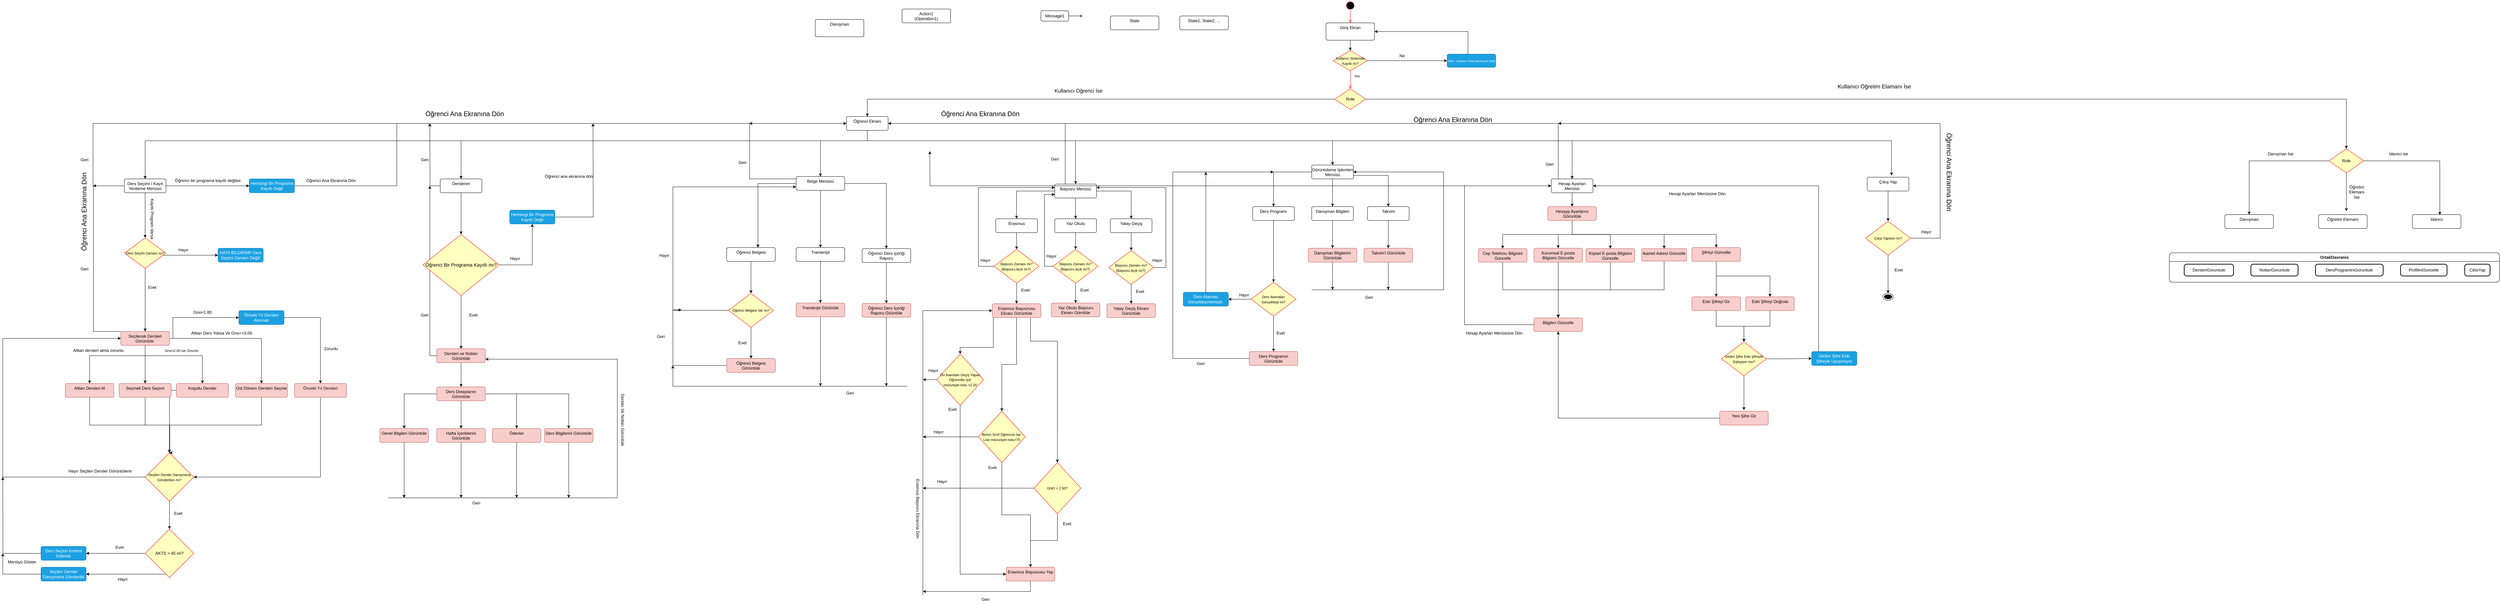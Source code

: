 <mxfile version="24.3.1" type="device">
  <diagram name="Sayfa -1" id="f9GuuPiOTZdbrCttsbCd">
    <mxGraphModel dx="9780" dy="2620" grid="1" gridSize="10" guides="1" tooltips="1" connect="1" arrows="1" fold="1" page="1" pageScale="1" pageWidth="5000" pageHeight="2500" math="0" shadow="0">
      <root>
        <mxCell id="0" />
        <mxCell id="1" parent="0" />
        <mxCell id="raTxTzk0vgehEr7z1tvl-5" value="" style="ellipse;html=1;shape=startState;fillColor=#000000;strokeColor=#ff0000;" parent="1" vertex="1">
          <mxGeometry x="1016" y="5" width="30" height="30" as="geometry" />
        </mxCell>
        <mxCell id="raTxTzk0vgehEr7z1tvl-6" value="" style="edgeStyle=orthogonalEdgeStyle;html=1;verticalAlign=bottom;endArrow=open;endSize=8;strokeColor=#ff0000;rounded=0;entryX=0.5;entryY=0;entryDx=0;entryDy=0;" parent="1" source="raTxTzk0vgehEr7z1tvl-5" target="raTxTzk0vgehEr7z1tvl-13" edge="1">
          <mxGeometry relative="1" as="geometry">
            <mxPoint x="1031" y="120" as="targetPoint" />
            <Array as="points" />
          </mxGeometry>
        </mxCell>
        <mxCell id="raTxTzk0vgehEr7z1tvl-13" value="Giriş Ekran" style="html=1;align=center;verticalAlign=top;rounded=1;absoluteArcSize=1;arcSize=10;dashed=0;whiteSpace=wrap;" parent="1" vertex="1">
          <mxGeometry x="961" y="70" width="140" height="50" as="geometry" />
        </mxCell>
        <mxCell id="YpNgMTdwTrCu8pLs_j0M-33" value="" style="edgeStyle=orthogonalEdgeStyle;rounded=0;orthogonalLoop=1;jettySize=auto;html=1;" parent="1" source="raTxTzk0vgehEr7z1tvl-15" target="YpNgMTdwTrCu8pLs_j0M-32" edge="1">
          <mxGeometry relative="1" as="geometry">
            <Array as="points">
              <mxPoint x="-360" y="410" />
              <mxPoint x="240" y="410" />
            </Array>
          </mxGeometry>
        </mxCell>
        <mxCell id="YpNgMTdwTrCu8pLs_j0M-42" value="" style="edgeStyle=orthogonalEdgeStyle;rounded=0;orthogonalLoop=1;jettySize=auto;html=1;" parent="1" source="raTxTzk0vgehEr7z1tvl-15" target="YpNgMTdwTrCu8pLs_j0M-41" edge="1">
          <mxGeometry relative="1" as="geometry">
            <Array as="points">
              <mxPoint x="-360" y="410" />
              <mxPoint x="-1530" y="410" />
            </Array>
          </mxGeometry>
        </mxCell>
        <mxCell id="YpNgMTdwTrCu8pLs_j0M-44" value="" style="edgeStyle=orthogonalEdgeStyle;rounded=0;orthogonalLoop=1;jettySize=auto;html=1;" parent="1" source="raTxTzk0vgehEr7z1tvl-15" target="YpNgMTdwTrCu8pLs_j0M-43" edge="1">
          <mxGeometry relative="1" as="geometry">
            <Array as="points">
              <mxPoint x="-360" y="410" />
              <mxPoint x="-2440" y="410" />
            </Array>
          </mxGeometry>
        </mxCell>
        <mxCell id="xUi7JRu2v_sGwWPzo44r-137" style="edgeStyle=orthogonalEdgeStyle;rounded=0;orthogonalLoop=1;jettySize=auto;html=1;entryX=0.5;entryY=0;entryDx=0;entryDy=0;" parent="1" source="raTxTzk0vgehEr7z1tvl-15" target="YpNgMTdwTrCu8pLs_j0M-30" edge="1">
          <mxGeometry relative="1" as="geometry">
            <mxPoint x="-360.0" y="410" as="targetPoint" />
            <Array as="points">
              <mxPoint x="-360" y="410" />
              <mxPoint x="-495" y="410" />
            </Array>
          </mxGeometry>
        </mxCell>
        <mxCell id="xUi7JRu2v_sGwWPzo44r-140" style="edgeStyle=orthogonalEdgeStyle;rounded=0;orthogonalLoop=1;jettySize=auto;html=1;" parent="1" source="raTxTzk0vgehEr7z1tvl-15" target="YpNgMTdwTrCu8pLs_j0M-36" edge="1">
          <mxGeometry relative="1" as="geometry">
            <Array as="points">
              <mxPoint x="-360" y="410" />
              <mxPoint x="980" y="410" />
            </Array>
          </mxGeometry>
        </mxCell>
        <mxCell id="xUi7JRu2v_sGwWPzo44r-142" style="edgeStyle=orthogonalEdgeStyle;rounded=0;orthogonalLoop=1;jettySize=auto;html=1;" parent="1" source="raTxTzk0vgehEr7z1tvl-15" target="YpNgMTdwTrCu8pLs_j0M-38" edge="1">
          <mxGeometry relative="1" as="geometry">
            <Array as="points">
              <mxPoint x="-360" y="410" />
              <mxPoint x="1670" y="410" />
            </Array>
          </mxGeometry>
        </mxCell>
        <mxCell id="xUi7JRu2v_sGwWPzo44r-143" style="edgeStyle=orthogonalEdgeStyle;rounded=0;orthogonalLoop=1;jettySize=auto;html=1;" parent="1" edge="1">
          <mxGeometry relative="1" as="geometry">
            <Array as="points">
              <mxPoint x="-360" y="410" />
              <mxPoint x="2590" y="410" />
              <mxPoint x="2590" y="510" />
            </Array>
            <mxPoint x="-360" y="380" as="sourcePoint" />
            <mxPoint x="2590" y="510" as="targetPoint" />
          </mxGeometry>
        </mxCell>
        <mxCell id="raTxTzk0vgehEr7z1tvl-15" value="Öğrenci Ekranı" style="whiteSpace=wrap;html=1;verticalAlign=top;rounded=1;arcSize=10;dashed=0;" parent="1" vertex="1">
          <mxGeometry x="-420" y="340" width="120" height="40" as="geometry" />
        </mxCell>
        <mxCell id="YpNgMTdwTrCu8pLs_j0M-6" value="Öğretim Elemanı" style="html=1;align=center;verticalAlign=top;rounded=1;absoluteArcSize=1;arcSize=10;dashed=0;whiteSpace=wrap;" parent="1" vertex="1">
          <mxGeometry x="3820" y="623" width="140" height="40" as="geometry" />
        </mxCell>
        <mxCell id="xUi7JRu2v_sGwWPzo44r-163" style="edgeStyle=orthogonalEdgeStyle;rounded=0;orthogonalLoop=1;jettySize=auto;html=1;" parent="1" source="YpNgMTdwTrCu8pLs_j0M-8" edge="1">
          <mxGeometry relative="1" as="geometry">
            <mxPoint x="-895" y="898" as="targetPoint" />
            <Array as="points">
              <mxPoint x="-920" y="1058" />
              <mxPoint x="-920" y="898" />
            </Array>
          </mxGeometry>
        </mxCell>
        <mxCell id="YpNgMTdwTrCu8pLs_j0M-8" value="Öğrenci Belgesi Görüntüle" style="html=1;align=center;verticalAlign=top;rounded=1;absoluteArcSize=1;arcSize=10;dashed=0;whiteSpace=wrap;fillColor=#f8cecc;strokeColor=#b85450;" parent="1" vertex="1">
          <mxGeometry x="-764.99" y="1038" width="140" height="40" as="geometry" />
        </mxCell>
        <mxCell id="YpNgMTdwTrCu8pLs_j0M-9" value="Action1&lt;br&gt;(Operation1)" style="html=1;align=center;verticalAlign=top;rounded=1;absoluteArcSize=1;arcSize=10;dashed=0;whiteSpace=wrap;" parent="1" vertex="1">
          <mxGeometry x="-260" y="30" width="140" height="40" as="geometry" />
        </mxCell>
        <mxCell id="YpNgMTdwTrCu8pLs_j0M-12" value="Message1" style="html=1;rounded=1;absoluteArcSize=1;arcSize=10;whiteSpace=wrap;" parent="1" vertex="1">
          <mxGeometry x="140" y="35" width="80" height="30" as="geometry" />
        </mxCell>
        <mxCell id="YpNgMTdwTrCu8pLs_j0M-13" value="" style="endArrow=open;html=1;rounded=0;align=center;verticalAlign=top;endFill=0;labelBackgroundColor=none;endSize=6;" parent="1" source="YpNgMTdwTrCu8pLs_j0M-12" edge="1">
          <mxGeometry relative="1" as="geometry">
            <mxPoint x="260" y="50" as="targetPoint" />
          </mxGeometry>
        </mxCell>
        <mxCell id="YpNgMTdwTrCu8pLs_j0M-14" value="State" style="html=1;align=center;verticalAlign=top;rounded=1;absoluteArcSize=1;arcSize=10;dashed=0;whiteSpace=wrap;" parent="1" vertex="1">
          <mxGeometry x="340" y="50" width="140" height="40" as="geometry" />
        </mxCell>
        <mxCell id="YpNgMTdwTrCu8pLs_j0M-15" value="State1, State2, ..." style="html=1;align=center;verticalAlign=top;rounded=1;absoluteArcSize=1;arcSize=10;dashed=0;whiteSpace=wrap;" parent="1" vertex="1">
          <mxGeometry x="540" y="50" width="140" height="40" as="geometry" />
        </mxCell>
        <mxCell id="YpNgMTdwTrCu8pLs_j0M-16" value="Danışman" style="html=1;align=center;verticalAlign=top;rounded=1;absoluteArcSize=1;arcSize=10;dashed=0;whiteSpace=wrap;" parent="1" vertex="1">
          <mxGeometry x="3550" y="623" width="140" height="40" as="geometry" />
        </mxCell>
        <mxCell id="YpNgMTdwTrCu8pLs_j0M-18" value="İdareci" style="html=1;align=center;verticalAlign=top;rounded=1;absoluteArcSize=1;arcSize=10;dashed=0;whiteSpace=wrap;" parent="1" vertex="1">
          <mxGeometry x="4090" y="623" width="140" height="40" as="geometry" />
        </mxCell>
        <mxCell id="YpNgMTdwTrCu8pLs_j0M-20" value="" style="ellipse;html=1;shape=endState;fillColor=strokeColor;" parent="1" vertex="1">
          <mxGeometry x="2565" y="850" width="30" height="20" as="geometry" />
        </mxCell>
        <mxCell id="YpNgMTdwTrCu8pLs_j0M-25" value="Danışman" style="html=1;align=center;verticalAlign=top;rounded=1;absoluteArcSize=1;arcSize=10;dashed=0;whiteSpace=wrap;" parent="1" vertex="1">
          <mxGeometry x="-510" y="60" width="140" height="50" as="geometry" />
        </mxCell>
        <mxCell id="nbqyCKGvC23zPWqp3UHc-19" style="edgeStyle=orthogonalEdgeStyle;rounded=0;orthogonalLoop=1;jettySize=auto;html=1;entryX=1;entryY=0.5;entryDx=0;entryDy=0;" parent="1" source="YpNgMTdwTrCu8pLs_j0M-26" target="raTxTzk0vgehEr7z1tvl-13" edge="1">
          <mxGeometry relative="1" as="geometry">
            <mxPoint x="1370" y="80" as="targetPoint" />
            <Array as="points">
              <mxPoint x="1370" y="95" />
            </Array>
          </mxGeometry>
        </mxCell>
        <mxCell id="YpNgMTdwTrCu8pLs_j0M-26" value="&lt;span data-sider-select-id=&quot;6f21c08b-1ee0-4d9a-971a-5f069b97619d&quot; style=&quot;text-wrap: nowrap;&quot;&gt;&lt;font data-sider-select-id=&quot;adb5f741-1b5e-4715-a0d9-119e286bbc81&quot; style=&quot;font-size: 8px;&quot;&gt;Hata !&amp;nbsp; Kullanıcı Sistemde Kayıtlı Değil&lt;/font&gt;&lt;/span&gt;" style="html=1;rounded=1;absoluteArcSize=1;arcSize=10;whiteSpace=wrap;fillColor=#1ba1e2;fontColor=#ffffff;strokeColor=#006EAF;" parent="1" vertex="1">
          <mxGeometry x="1310" y="160" width="140" height="38" as="geometry" />
        </mxCell>
        <mxCell id="YpNgMTdwTrCu8pLs_j0M-28" value="&lt;font data-sider-select-id=&quot;d092bb43-2534-4f56-a5d7-0d986fded775&quot; style=&quot;font-size: 10px;&quot;&gt;Yes&lt;/font&gt;" style="text;html=1;align=center;verticalAlign=middle;resizable=0;points=[];autosize=1;strokeColor=none;fillColor=none;" parent="1" vertex="1">
          <mxGeometry x="1030" y="208" width="40" height="30" as="geometry" />
        </mxCell>
        <mxCell id="YpNgMTdwTrCu8pLs_j0M-29" value="&lt;span data-sider-select-id=&quot;ffd7aa2f-4a25-4322-89a0-0c4640fc9525&quot; style=&quot;&quot;&gt;&lt;font style=&quot;font-size: 12px;&quot;&gt;No&lt;/font&gt;&lt;/span&gt;" style="text;html=1;align=center;verticalAlign=middle;resizable=0;points=[];autosize=1;strokeColor=none;fillColor=none;" parent="1" vertex="1">
          <mxGeometry x="1160" y="150" width="40" height="30" as="geometry" />
        </mxCell>
        <mxCell id="xUi7JRu2v_sGwWPzo44r-147" style="edgeStyle=orthogonalEdgeStyle;rounded=0;orthogonalLoop=1;jettySize=auto;html=1;entryX=0.643;entryY=0;entryDx=0;entryDy=0;entryPerimeter=0;" parent="1" target="xUi7JRu2v_sGwWPzo44r-144" edge="1">
          <mxGeometry relative="1" as="geometry">
            <mxPoint x="-495" y="578" as="targetPoint" />
            <mxPoint x="-565" y="533" as="sourcePoint" />
          </mxGeometry>
        </mxCell>
        <mxCell id="xUi7JRu2v_sGwWPzo44r-148" style="edgeStyle=orthogonalEdgeStyle;rounded=0;orthogonalLoop=1;jettySize=auto;html=1;" parent="1" source="YpNgMTdwTrCu8pLs_j0M-30" target="xUi7JRu2v_sGwWPzo44r-145" edge="1">
          <mxGeometry relative="1" as="geometry" />
        </mxCell>
        <mxCell id="xUi7JRu2v_sGwWPzo44r-151" style="edgeStyle=orthogonalEdgeStyle;rounded=0;orthogonalLoop=1;jettySize=auto;html=1;entryX=0.5;entryY=0;entryDx=0;entryDy=0;" parent="1" source="YpNgMTdwTrCu8pLs_j0M-30" target="xUi7JRu2v_sGwWPzo44r-146" edge="1">
          <mxGeometry relative="1" as="geometry">
            <mxPoint x="-335" y="648" as="targetPoint" />
          </mxGeometry>
        </mxCell>
        <mxCell id="2cs-It8Q2KzFfJwQsvEJ-1" style="edgeStyle=orthogonalEdgeStyle;rounded=0;orthogonalLoop=1;jettySize=auto;html=1;" edge="1" parent="1" source="YpNgMTdwTrCu8pLs_j0M-30">
          <mxGeometry relative="1" as="geometry">
            <mxPoint x="-700" y="360" as="targetPoint" />
            <Array as="points">
              <mxPoint x="-699" y="520" />
            </Array>
          </mxGeometry>
        </mxCell>
        <mxCell id="YpNgMTdwTrCu8pLs_j0M-30" value="Belge Menüsü" style="html=1;align=center;verticalAlign=top;rounded=1;absoluteArcSize=1;arcSize=10;dashed=0;whiteSpace=wrap;" parent="1" vertex="1">
          <mxGeometry x="-565" y="513" width="140" height="40" as="geometry" />
        </mxCell>
        <mxCell id="xUi7JRu2v_sGwWPzo44r-183" value="" style="edgeStyle=orthogonalEdgeStyle;rounded=0;orthogonalLoop=1;jettySize=auto;html=1;" parent="1" source="YpNgMTdwTrCu8pLs_j0M-32" target="xUi7JRu2v_sGwWPzo44r-182" edge="1">
          <mxGeometry relative="1" as="geometry" />
        </mxCell>
        <mxCell id="xUi7JRu2v_sGwWPzo44r-186" value="" style="edgeStyle=orthogonalEdgeStyle;rounded=0;orthogonalLoop=1;jettySize=auto;html=1;" parent="1" source="YpNgMTdwTrCu8pLs_j0M-32" target="xUi7JRu2v_sGwWPzo44r-185" edge="1">
          <mxGeometry relative="1" as="geometry" />
        </mxCell>
        <mxCell id="xUi7JRu2v_sGwWPzo44r-188" value="" style="edgeStyle=orthogonalEdgeStyle;rounded=0;orthogonalLoop=1;jettySize=auto;html=1;" parent="1" source="YpNgMTdwTrCu8pLs_j0M-32" target="xUi7JRu2v_sGwWPzo44r-187" edge="1">
          <mxGeometry relative="1" as="geometry" />
        </mxCell>
        <mxCell id="2cs-It8Q2KzFfJwQsvEJ-7" style="edgeStyle=orthogonalEdgeStyle;rounded=0;orthogonalLoop=1;jettySize=auto;html=1;entryX=1;entryY=0.5;entryDx=0;entryDy=0;" edge="1" parent="1" source="YpNgMTdwTrCu8pLs_j0M-32" target="raTxTzk0vgehEr7z1tvl-15">
          <mxGeometry relative="1" as="geometry">
            <Array as="points">
              <mxPoint x="210" y="360" />
            </Array>
          </mxGeometry>
        </mxCell>
        <mxCell id="YpNgMTdwTrCu8pLs_j0M-32" value="Başvuru Menüsü" style="whiteSpace=wrap;html=1;verticalAlign=top;rounded=1;arcSize=10;dashed=0;" parent="1" vertex="1">
          <mxGeometry x="180" y="535" width="120" height="40" as="geometry" />
        </mxCell>
        <mxCell id="2cs-It8Q2KzFfJwQsvEJ-45" style="edgeStyle=orthogonalEdgeStyle;rounded=0;orthogonalLoop=1;jettySize=auto;html=1;entryX=0.5;entryY=0;entryDx=0;entryDy=0;" edge="1" parent="1" source="YpNgMTdwTrCu8pLs_j0M-36" target="2cs-It8Q2KzFfJwQsvEJ-42">
          <mxGeometry relative="1" as="geometry" />
        </mxCell>
        <mxCell id="2cs-It8Q2KzFfJwQsvEJ-47" style="edgeStyle=orthogonalEdgeStyle;rounded=0;orthogonalLoop=1;jettySize=auto;html=1;" edge="1" parent="1" source="YpNgMTdwTrCu8pLs_j0M-36" target="2cs-It8Q2KzFfJwQsvEJ-43">
          <mxGeometry relative="1" as="geometry" />
        </mxCell>
        <mxCell id="2cs-It8Q2KzFfJwQsvEJ-48" style="edgeStyle=orthogonalEdgeStyle;rounded=0;orthogonalLoop=1;jettySize=auto;html=1;entryX=0.5;entryY=0;entryDx=0;entryDy=0;" edge="1" parent="1" source="YpNgMTdwTrCu8pLs_j0M-36" target="2cs-It8Q2KzFfJwQsvEJ-44">
          <mxGeometry relative="1" as="geometry">
            <Array as="points">
              <mxPoint x="1141" y="510" />
            </Array>
          </mxGeometry>
        </mxCell>
        <mxCell id="YpNgMTdwTrCu8pLs_j0M-36" value="Görüntüleme İşlemleri Menüsü" style="whiteSpace=wrap;html=1;verticalAlign=top;rounded=1;arcSize=10;dashed=0;" parent="1" vertex="1">
          <mxGeometry x="920" y="480" width="120" height="40" as="geometry" />
        </mxCell>
        <mxCell id="2cs-It8Q2KzFfJwQsvEJ-97" style="edgeStyle=orthogonalEdgeStyle;rounded=0;orthogonalLoop=1;jettySize=auto;html=1;entryX=0.5;entryY=0;entryDx=0;entryDy=0;" edge="1" parent="1" source="YpNgMTdwTrCu8pLs_j0M-38" target="2cs-It8Q2KzFfJwQsvEJ-95">
          <mxGeometry relative="1" as="geometry" />
        </mxCell>
        <mxCell id="2cs-It8Q2KzFfJwQsvEJ-141" style="edgeStyle=orthogonalEdgeStyle;rounded=0;orthogonalLoop=1;jettySize=auto;html=1;" edge="1" parent="1" source="YpNgMTdwTrCu8pLs_j0M-38">
          <mxGeometry relative="1" as="geometry">
            <mxPoint x="-180" y="440" as="targetPoint" />
          </mxGeometry>
        </mxCell>
        <mxCell id="2cs-It8Q2KzFfJwQsvEJ-144" style="edgeStyle=orthogonalEdgeStyle;rounded=0;orthogonalLoop=1;jettySize=auto;html=1;entryX=1;entryY=0.5;entryDx=0;entryDy=0;" edge="1" parent="1">
          <mxGeometry relative="1" as="geometry">
            <mxPoint x="1670.0" y="520" as="sourcePoint" />
            <mxPoint x="-300" y="360" as="targetPoint" />
            <Array as="points">
              <mxPoint x="1630" y="520" />
              <mxPoint x="1630" y="360" />
            </Array>
          </mxGeometry>
        </mxCell>
        <mxCell id="YpNgMTdwTrCu8pLs_j0M-38" value="Hesap Ayarları Menüsü" style="whiteSpace=wrap;html=1;verticalAlign=top;rounded=1;arcSize=10;dashed=0;" parent="1" vertex="1">
          <mxGeometry x="1610" y="520" width="120" height="40" as="geometry" />
        </mxCell>
        <mxCell id="xUi7JRu2v_sGwWPzo44r-61" style="edgeStyle=orthogonalEdgeStyle;rounded=0;orthogonalLoop=1;jettySize=auto;html=1;entryX=0.5;entryY=0;entryDx=0;entryDy=0;" parent="1" source="YpNgMTdwTrCu8pLs_j0M-41" target="xUi7JRu2v_sGwWPzo44r-58" edge="1">
          <mxGeometry relative="1" as="geometry" />
        </mxCell>
        <mxCell id="xUi7JRu2v_sGwWPzo44r-68" style="edgeStyle=orthogonalEdgeStyle;rounded=0;orthogonalLoop=1;jettySize=auto;html=1;" parent="1" source="YpNgMTdwTrCu8pLs_j0M-41" edge="1">
          <mxGeometry relative="1" as="geometry">
            <mxPoint x="-1620" y="360" as="targetPoint" />
          </mxGeometry>
        </mxCell>
        <mxCell id="YpNgMTdwTrCu8pLs_j0M-41" value="Derslerim" style="whiteSpace=wrap;html=1;verticalAlign=top;rounded=1;arcSize=10;dashed=0;" parent="1" vertex="1">
          <mxGeometry x="-1590" y="520" width="120" height="40" as="geometry" />
        </mxCell>
        <mxCell id="nbqyCKGvC23zPWqp3UHc-6" style="edgeStyle=orthogonalEdgeStyle;rounded=0;orthogonalLoop=1;jettySize=auto;html=1;entryX=0;entryY=0.5;entryDx=0;entryDy=0;exitX=0;exitY=0.5;exitDx=0;exitDy=0;" parent="1" source="YpNgMTdwTrCu8pLs_j0M-43" edge="1">
          <mxGeometry relative="1" as="geometry">
            <mxPoint x="-420.0" y="360" as="targetPoint" />
            <mxPoint x="-2180" y="540" as="sourcePoint" />
            <Array as="points">
              <mxPoint x="-2590" y="540" />
              <mxPoint x="-2590" y="360" />
            </Array>
          </mxGeometry>
        </mxCell>
        <mxCell id="xUi7JRu2v_sGwWPzo44r-2" style="edgeStyle=orthogonalEdgeStyle;rounded=0;orthogonalLoop=1;jettySize=auto;html=1;entryX=0;entryY=0.5;entryDx=0;entryDy=0;" parent="1" source="YpNgMTdwTrCu8pLs_j0M-43" target="YpNgMTdwTrCu8pLs_j0M-92" edge="1">
          <mxGeometry relative="1" as="geometry" />
        </mxCell>
        <mxCell id="xUi7JRu2v_sGwWPzo44r-10" style="edgeStyle=orthogonalEdgeStyle;rounded=0;orthogonalLoop=1;jettySize=auto;html=1;entryX=0.5;entryY=0;entryDx=0;entryDy=0;" parent="1" source="YpNgMTdwTrCu8pLs_j0M-43" target="xUi7JRu2v_sGwWPzo44r-5" edge="1">
          <mxGeometry relative="1" as="geometry" />
        </mxCell>
        <mxCell id="YpNgMTdwTrCu8pLs_j0M-43" value="Ders Seçimi / Kayıt Yenileme Menüsü" style="whiteSpace=wrap;html=1;verticalAlign=top;rounded=1;arcSize=10;dashed=0;" parent="1" vertex="1">
          <mxGeometry x="-2500" y="520" width="120" height="40" as="geometry" />
        </mxCell>
        <mxCell id="xUi7JRu2v_sGwWPzo44r-174" style="edgeStyle=orthogonalEdgeStyle;rounded=0;orthogonalLoop=1;jettySize=auto;html=1;" parent="1" source="YpNgMTdwTrCu8pLs_j0M-46" edge="1">
          <mxGeometry relative="1" as="geometry">
            <mxPoint x="-495" y="1118" as="targetPoint" />
          </mxGeometry>
        </mxCell>
        <mxCell id="YpNgMTdwTrCu8pLs_j0M-46" value="Transkript Görünüle" style="html=1;align=center;verticalAlign=top;rounded=1;absoluteArcSize=1;arcSize=10;dashed=0;whiteSpace=wrap;fillColor=#f8cecc;strokeColor=#b85450;" parent="1" vertex="1">
          <mxGeometry x="-565" y="878" width="140" height="40" as="geometry" />
        </mxCell>
        <mxCell id="2cs-It8Q2KzFfJwQsvEJ-13" style="edgeStyle=orthogonalEdgeStyle;rounded=0;orthogonalLoop=1;jettySize=auto;html=1;entryX=0.5;entryY=0;entryDx=0;entryDy=0;" edge="1" parent="1" source="YpNgMTdwTrCu8pLs_j0M-53" target="2cs-It8Q2KzFfJwQsvEJ-12">
          <mxGeometry relative="1" as="geometry">
            <Array as="points">
              <mxPoint x="3" y="1006" />
            </Array>
          </mxGeometry>
        </mxCell>
        <mxCell id="2cs-It8Q2KzFfJwQsvEJ-17" style="edgeStyle=orthogonalEdgeStyle;rounded=0;orthogonalLoop=1;jettySize=auto;html=1;entryX=0.5;entryY=0;entryDx=0;entryDy=0;" edge="1" parent="1" source="YpNgMTdwTrCu8pLs_j0M-53" target="2cs-It8Q2KzFfJwQsvEJ-14">
          <mxGeometry relative="1" as="geometry" />
        </mxCell>
        <mxCell id="2cs-It8Q2KzFfJwQsvEJ-19" style="edgeStyle=orthogonalEdgeStyle;rounded=0;orthogonalLoop=1;jettySize=auto;html=1;entryX=0.5;entryY=0;entryDx=0;entryDy=0;" edge="1" parent="1" source="YpNgMTdwTrCu8pLs_j0M-53" target="2cs-It8Q2KzFfJwQsvEJ-18">
          <mxGeometry relative="1" as="geometry">
            <Array as="points">
              <mxPoint x="110" y="988" />
              <mxPoint x="187" y="988" />
            </Array>
          </mxGeometry>
        </mxCell>
        <mxCell id="YpNgMTdwTrCu8pLs_j0M-53" value="Erasmus Başvurusu Ekranı Görüntüle" style="html=1;align=center;verticalAlign=top;rounded=1;absoluteArcSize=1;arcSize=10;dashed=0;whiteSpace=wrap;fillColor=#f8cecc;strokeColor=#b85450;" parent="1" vertex="1">
          <mxGeometry y="880" width="140" height="40" as="geometry" />
        </mxCell>
        <mxCell id="YpNgMTdwTrCu8pLs_j0M-54" value="Yaz Okulu Başvuru Ekranı Görntüle" style="html=1;align=center;verticalAlign=top;rounded=1;absoluteArcSize=1;arcSize=10;dashed=0;whiteSpace=wrap;fillColor=#f8cecc;strokeColor=#b85450;" parent="1" vertex="1">
          <mxGeometry x="170" y="878" width="140" height="40" as="geometry" />
        </mxCell>
        <mxCell id="YpNgMTdwTrCu8pLs_j0M-55" value="Yatay Geçiş Ekranı Görüntüle" style="html=1;align=center;verticalAlign=top;rounded=1;absoluteArcSize=1;arcSize=10;dashed=0;whiteSpace=wrap;fillColor=#f8cecc;strokeColor=#b85450;" parent="1" vertex="1">
          <mxGeometry x="330" y="880" width="140" height="40" as="geometry" />
        </mxCell>
        <mxCell id="2cs-It8Q2KzFfJwQsvEJ-83" style="edgeStyle=orthogonalEdgeStyle;rounded=0;orthogonalLoop=1;jettySize=auto;html=1;" edge="1" parent="1" source="YpNgMTdwTrCu8pLs_j0M-60">
          <mxGeometry relative="1" as="geometry">
            <mxPoint x="1140.5" y="840" as="targetPoint" />
          </mxGeometry>
        </mxCell>
        <mxCell id="YpNgMTdwTrCu8pLs_j0M-60" value="Takvim&#39;i Görüntüle" style="html=1;align=center;verticalAlign=top;rounded=1;absoluteArcSize=1;arcSize=10;dashed=0;whiteSpace=wrap;fillColor=#f8cecc;strokeColor=#b85450;" parent="1" vertex="1">
          <mxGeometry x="1070.5" y="720" width="140" height="40" as="geometry" />
        </mxCell>
        <mxCell id="2cs-It8Q2KzFfJwQsvEJ-89" style="edgeStyle=orthogonalEdgeStyle;rounded=0;orthogonalLoop=1;jettySize=auto;html=1;" edge="1" parent="1" source="YpNgMTdwTrCu8pLs_j0M-61">
          <mxGeometry relative="1" as="geometry">
            <mxPoint x="980" y="840" as="targetPoint" />
          </mxGeometry>
        </mxCell>
        <mxCell id="YpNgMTdwTrCu8pLs_j0M-61" value="Danışman Bilgilerini Görüntüle" style="html=1;align=center;verticalAlign=top;rounded=1;absoluteArcSize=1;arcSize=10;dashed=0;whiteSpace=wrap;fillColor=#f8cecc;strokeColor=#b85450;" parent="1" vertex="1">
          <mxGeometry x="910" y="720" width="140" height="40" as="geometry" />
        </mxCell>
        <mxCell id="2cs-It8Q2KzFfJwQsvEJ-64" style="edgeStyle=orthogonalEdgeStyle;rounded=0;orthogonalLoop=1;jettySize=auto;html=1;" edge="1" parent="1" source="YpNgMTdwTrCu8pLs_j0M-62">
          <mxGeometry relative="1" as="geometry">
            <mxPoint x="810" y="500" as="targetPoint" />
            <Array as="points">
              <mxPoint x="520" y="1038" />
              <mxPoint x="520" y="500" />
              <mxPoint x="810" y="500" />
            </Array>
          </mxGeometry>
        </mxCell>
        <mxCell id="YpNgMTdwTrCu8pLs_j0M-62" value="Ders Programın&lt;div&gt;Görüntüle&lt;/div&gt;" style="html=1;align=center;verticalAlign=top;rounded=1;absoluteArcSize=1;arcSize=10;dashed=0;whiteSpace=wrap;fillColor=#f8cecc;strokeColor=#b85450;" parent="1" vertex="1">
          <mxGeometry x="740" y="1018" width="140" height="40" as="geometry" />
        </mxCell>
        <mxCell id="xUi7JRu2v_sGwWPzo44r-73" style="edgeStyle=orthogonalEdgeStyle;rounded=0;orthogonalLoop=1;jettySize=auto;html=1;" parent="1" source="YpNgMTdwTrCu8pLs_j0M-67" target="xUi7JRu2v_sGwWPzo44r-72" edge="1">
          <mxGeometry relative="1" as="geometry" />
        </mxCell>
        <mxCell id="xUi7JRu2v_sGwWPzo44r-134" style="edgeStyle=orthogonalEdgeStyle;rounded=0;orthogonalLoop=1;jettySize=auto;html=1;" parent="1" source="YpNgMTdwTrCu8pLs_j0M-67" edge="1">
          <mxGeometry relative="1" as="geometry">
            <mxPoint x="-1620" y="540" as="targetPoint" />
          </mxGeometry>
        </mxCell>
        <mxCell id="YpNgMTdwTrCu8pLs_j0M-67" value="Dersleri ve Notları Görüntüle" style="html=1;align=center;verticalAlign=top;rounded=1;absoluteArcSize=1;arcSize=10;dashed=0;whiteSpace=wrap;fillColor=#f8cecc;strokeColor=#b85450;" parent="1" vertex="1">
          <mxGeometry x="-1600" y="1010" width="140" height="40" as="geometry" />
        </mxCell>
        <mxCell id="xUi7JRu2v_sGwWPzo44r-69" style="edgeStyle=orthogonalEdgeStyle;rounded=0;orthogonalLoop=1;jettySize=auto;html=1;" parent="1" source="YpNgMTdwTrCu8pLs_j0M-74" edge="1">
          <mxGeometry relative="1" as="geometry">
            <mxPoint x="-1150" y="360" as="targetPoint" />
          </mxGeometry>
        </mxCell>
        <mxCell id="YpNgMTdwTrCu8pLs_j0M-74" value="Herhangi Bir Programa Kayıtlı Değil" style="html=1;rounded=1;absoluteArcSize=1;arcSize=10;whiteSpace=wrap;fillColor=#1ba1e2;strokeColor=#006EAF;fontColor=#ffffff;" parent="1" vertex="1">
          <mxGeometry x="-1390" y="610" width="130" height="40" as="geometry" />
        </mxCell>
        <mxCell id="YpNgMTdwTrCu8pLs_j0M-110" style="edgeStyle=orthogonalEdgeStyle;rounded=0;orthogonalLoop=1;jettySize=auto;html=1;" parent="1" source="YpNgMTdwTrCu8pLs_j0M-80" target="YpNgMTdwTrCu8pLs_j0M-104" edge="1">
          <mxGeometry relative="1" as="geometry">
            <Array as="points">
              <mxPoint x="-2440" y="1030" />
              <mxPoint x="-2600" y="1030" />
            </Array>
          </mxGeometry>
        </mxCell>
        <mxCell id="YpNgMTdwTrCu8pLs_j0M-111" style="edgeStyle=orthogonalEdgeStyle;rounded=0;orthogonalLoop=1;jettySize=auto;html=1;" parent="1" source="YpNgMTdwTrCu8pLs_j0M-80" target="YpNgMTdwTrCu8pLs_j0M-108" edge="1">
          <mxGeometry relative="1" as="geometry" />
        </mxCell>
        <mxCell id="YpNgMTdwTrCu8pLs_j0M-112" style="edgeStyle=orthogonalEdgeStyle;rounded=0;orthogonalLoop=1;jettySize=auto;html=1;" parent="1" source="YpNgMTdwTrCu8pLs_j0M-80" target="YpNgMTdwTrCu8pLs_j0M-106" edge="1">
          <mxGeometry relative="1" as="geometry">
            <Array as="points">
              <mxPoint x="-2440" y="1030" />
              <mxPoint x="-2275" y="1030" />
            </Array>
          </mxGeometry>
        </mxCell>
        <mxCell id="xUi7JRu2v_sGwWPzo44r-16" style="edgeStyle=orthogonalEdgeStyle;rounded=0;orthogonalLoop=1;jettySize=auto;html=1;entryX=0;entryY=0.5;entryDx=0;entryDy=0;" parent="1" source="YpNgMTdwTrCu8pLs_j0M-80" target="YpNgMTdwTrCu8pLs_j0M-99" edge="1">
          <mxGeometry relative="1" as="geometry">
            <Array as="points">
              <mxPoint x="-2360" y="980" />
              <mxPoint x="-2360" y="920" />
            </Array>
          </mxGeometry>
        </mxCell>
        <mxCell id="xUi7JRu2v_sGwWPzo44r-52" style="edgeStyle=orthogonalEdgeStyle;rounded=0;orthogonalLoop=1;jettySize=auto;html=1;" parent="1" source="YpNgMTdwTrCu8pLs_j0M-80" target="YpNgMTdwTrCu8pLs_j0M-114" edge="1">
          <mxGeometry relative="1" as="geometry" />
        </mxCell>
        <mxCell id="xUi7JRu2v_sGwWPzo44r-119" style="edgeStyle=orthogonalEdgeStyle;rounded=0;orthogonalLoop=1;jettySize=auto;html=1;" parent="1" source="YpNgMTdwTrCu8pLs_j0M-80" edge="1">
          <mxGeometry relative="1" as="geometry">
            <mxPoint x="-2590" y="540" as="targetPoint" />
            <Array as="points">
              <mxPoint x="-2589" y="960" />
              <mxPoint x="-2589" y="540" />
            </Array>
          </mxGeometry>
        </mxCell>
        <mxCell id="YpNgMTdwTrCu8pLs_j0M-80" value="Seçilecek Dersleri Görüntüle&amp;nbsp;" style="html=1;align=center;verticalAlign=top;rounded=1;absoluteArcSize=1;arcSize=10;dashed=0;whiteSpace=wrap;fillColor=#f8cecc;strokeColor=#b85450;" parent="1" vertex="1">
          <mxGeometry x="-2510" y="960" width="140" height="40" as="geometry" />
        </mxCell>
        <mxCell id="2cs-It8Q2KzFfJwQsvEJ-153" value="" style="edgeStyle=orthogonalEdgeStyle;rounded=0;orthogonalLoop=1;jettySize=auto;html=1;" edge="1" parent="1" source="YpNgMTdwTrCu8pLs_j0M-81" target="2cs-It8Q2KzFfJwQsvEJ-151">
          <mxGeometry relative="1" as="geometry">
            <Array as="points">
              <mxPoint x="2580" y="620" />
              <mxPoint x="2580" y="620" />
            </Array>
          </mxGeometry>
        </mxCell>
        <mxCell id="YpNgMTdwTrCu8pLs_j0M-81" value="Çıkış Yap" style="whiteSpace=wrap;html=1;verticalAlign=top;rounded=1;arcSize=10;dashed=0;" parent="1" vertex="1">
          <mxGeometry x="2520" y="515" width="120" height="40" as="geometry" />
        </mxCell>
        <mxCell id="YpNgMTdwTrCu8pLs_j0M-86" value="Kayıtlı Program Varsa" style="text;html=1;align=center;verticalAlign=middle;resizable=0;points=[];autosize=1;strokeColor=none;fillColor=none;rotation=90;" parent="1" vertex="1">
          <mxGeometry x="-2490" y="620" width="140" height="30" as="geometry" />
        </mxCell>
        <mxCell id="YpNgMTdwTrCu8pLs_j0M-91" value="Öğrenci bir programa kayıtlı değilse" style="text;html=1;align=center;verticalAlign=middle;resizable=0;points=[];autosize=1;strokeColor=none;fillColor=none;" parent="1" vertex="1">
          <mxGeometry x="-2365" y="510" width="210" height="30" as="geometry" />
        </mxCell>
        <mxCell id="YpNgMTdwTrCu8pLs_j0M-95" style="edgeStyle=orthogonalEdgeStyle;rounded=0;orthogonalLoop=1;jettySize=auto;html=1;" parent="1" source="YpNgMTdwTrCu8pLs_j0M-92" edge="1">
          <mxGeometry relative="1" as="geometry">
            <mxPoint x="-420" y="360" as="targetPoint" />
            <Array as="points">
              <mxPoint x="-1715" y="360" />
            </Array>
          </mxGeometry>
        </mxCell>
        <mxCell id="YpNgMTdwTrCu8pLs_j0M-92" value="Herhangi Bir Programa Kayıtlı Değil" style="html=1;rounded=1;absoluteArcSize=1;arcSize=10;whiteSpace=wrap;fillColor=#1ba1e2;strokeColor=#006EAF;fontColor=#ffffff;" parent="1" vertex="1">
          <mxGeometry x="-2140" y="520" width="130" height="40" as="geometry" />
        </mxCell>
        <mxCell id="YpNgMTdwTrCu8pLs_j0M-98" value="Gno&amp;lt;1.80" style="text;html=1;align=center;verticalAlign=middle;resizable=0;points=[];autosize=1;strokeColor=none;fillColor=none;" parent="1" vertex="1">
          <mxGeometry x="-2315" y="890" width="80" height="30" as="geometry" />
        </mxCell>
        <mxCell id="xUi7JRu2v_sGwWPzo44r-19" style="edgeStyle=orthogonalEdgeStyle;rounded=0;orthogonalLoop=1;jettySize=auto;html=1;entryX=0.5;entryY=0;entryDx=0;entryDy=0;" parent="1" source="YpNgMTdwTrCu8pLs_j0M-99" target="xUi7JRu2v_sGwWPzo44r-18" edge="1">
          <mxGeometry relative="1" as="geometry" />
        </mxCell>
        <mxCell id="YpNgMTdwTrCu8pLs_j0M-99" value="Önceki Yıl Dersleri Alınmalı" style="html=1;rounded=1;absoluteArcSize=1;arcSize=10;whiteSpace=wrap;fillColor=#1ba1e2;strokeColor=#006EAF;fontColor=#ffffff;" parent="1" vertex="1">
          <mxGeometry x="-2170" y="900" width="130" height="40" as="geometry" />
        </mxCell>
        <mxCell id="YpNgMTdwTrCu8pLs_j0M-101" value="Alttan dersleri alma zorunlu" style="text;html=1;align=center;verticalAlign=middle;resizable=0;points=[];autosize=1;strokeColor=none;fillColor=none;" parent="1" vertex="1">
          <mxGeometry x="-2660" y="1000" width="170" height="30" as="geometry" />
        </mxCell>
        <mxCell id="YpNgMTdwTrCu8pLs_j0M-126" style="edgeStyle=orthogonalEdgeStyle;rounded=0;orthogonalLoop=1;jettySize=auto;html=1;entryX=0.5;entryY=0;entryDx=0;entryDy=0;" parent="1" source="YpNgMTdwTrCu8pLs_j0M-104" edge="1">
          <mxGeometry relative="1" as="geometry">
            <Array as="points">
              <mxPoint x="-2600" y="1230" />
              <mxPoint x="-2370" y="1230" />
            </Array>
            <mxPoint x="-2370" y="1310" as="targetPoint" />
          </mxGeometry>
        </mxCell>
        <mxCell id="YpNgMTdwTrCu8pLs_j0M-104" value="Alltan Dersleri Al" style="html=1;align=center;verticalAlign=top;rounded=1;absoluteArcSize=1;arcSize=10;dashed=0;whiteSpace=wrap;fillColor=#f8cecc;strokeColor=#b85450;" parent="1" vertex="1">
          <mxGeometry x="-2670" y="1110" width="140" height="40" as="geometry" />
        </mxCell>
        <mxCell id="YpNgMTdwTrCu8pLs_j0M-128" style="edgeStyle=orthogonalEdgeStyle;rounded=0;orthogonalLoop=1;jettySize=auto;html=1;entryX=0.5;entryY=0;entryDx=0;entryDy=0;" parent="1" source="YpNgMTdwTrCu8pLs_j0M-106" edge="1">
          <mxGeometry relative="1" as="geometry">
            <mxPoint x="-2370" y="1310" as="targetPoint" />
          </mxGeometry>
        </mxCell>
        <mxCell id="YpNgMTdwTrCu8pLs_j0M-106" value="&lt;div data-sider-select-id=&quot;84483e46-2456-44e6-a681-b8dce48a3466&quot; style=&quot;&quot;&gt;Koşullu Dersler&lt;/div&gt;" style="html=1;align=center;verticalAlign=top;rounded=1;absoluteArcSize=1;arcSize=10;dashed=0;whiteSpace=wrap;fillColor=#f8cecc;strokeColor=#b85450;" parent="1" vertex="1">
          <mxGeometry x="-2350" y="1110" width="150" height="40" as="geometry" />
        </mxCell>
        <mxCell id="YpNgMTdwTrCu8pLs_j0M-127" style="edgeStyle=orthogonalEdgeStyle;rounded=0;orthogonalLoop=1;jettySize=auto;html=1;" parent="1" source="YpNgMTdwTrCu8pLs_j0M-108" edge="1">
          <mxGeometry relative="1" as="geometry">
            <mxPoint x="-2370" y="1310" as="targetPoint" />
          </mxGeometry>
        </mxCell>
        <mxCell id="YpNgMTdwTrCu8pLs_j0M-108" value="&lt;div data-sider-select-id=&quot;4ff2cb0c-740a-40d9-b887-eb3f0265e049&quot;&gt;Seçmeli Ders Seçimi&lt;/div&gt;" style="html=1;align=center;verticalAlign=top;rounded=1;absoluteArcSize=1;arcSize=10;dashed=0;whiteSpace=wrap;fillColor=#f8cecc;strokeColor=#b85450;" parent="1" vertex="1">
          <mxGeometry x="-2515" y="1110" width="150" height="40" as="geometry" />
        </mxCell>
        <mxCell id="YpNgMTdwTrCu8pLs_j0M-113" value="&lt;span data-sider-select-id=&quot;d300b96c-ef65-47a0-be22-939e3653dd04&quot; style=&quot;font-size: 10px; text-align: justify;&quot;&gt;Gno&amp;lt;2.00 ise Zorunlu&lt;/span&gt;" style="text;html=1;align=center;verticalAlign=middle;resizable=0;points=[];autosize=1;strokeColor=none;fillColor=none;" parent="1" vertex="1">
          <mxGeometry x="-2395" y="1000" width="120" height="30" as="geometry" />
        </mxCell>
        <mxCell id="YpNgMTdwTrCu8pLs_j0M-129" style="edgeStyle=orthogonalEdgeStyle;rounded=0;orthogonalLoop=1;jettySize=auto;html=1;" parent="1" source="YpNgMTdwTrCu8pLs_j0M-114" edge="1">
          <mxGeometry relative="1" as="geometry">
            <mxPoint x="-2370" y="1310" as="targetPoint" />
            <Array as="points">
              <mxPoint x="-2105" y="1230" />
              <mxPoint x="-2369" y="1230" />
              <mxPoint x="-2369" y="1310" />
            </Array>
          </mxGeometry>
        </mxCell>
        <mxCell id="YpNgMTdwTrCu8pLs_j0M-114" value="&lt;div data-sider-select-id=&quot;84483e46-2456-44e6-a681-b8dce48a3466&quot; style=&quot;&quot;&gt;Üst Dönem Dersleri Seçme&lt;/div&gt;" style="html=1;align=center;verticalAlign=top;rounded=1;absoluteArcSize=1;arcSize=10;dashed=0;whiteSpace=wrap;fillColor=#f8cecc;strokeColor=#b85450;" parent="1" vertex="1">
          <mxGeometry x="-2180" y="1110" width="150" height="40" as="geometry" />
        </mxCell>
        <mxCell id="YpNgMTdwTrCu8pLs_j0M-117" value="Alttan Ders Yoksa Ve Gno=&amp;gt;3.00" style="text;html=1;align=center;verticalAlign=middle;resizable=0;points=[];autosize=1;strokeColor=none;fillColor=none;" parent="1" vertex="1">
          <mxGeometry x="-2320" y="950" width="200" height="30" as="geometry" />
        </mxCell>
        <mxCell id="xUi7JRu2v_sGwWPzo44r-42" style="edgeStyle=orthogonalEdgeStyle;rounded=0;orthogonalLoop=1;jettySize=auto;html=1;exitX=0;exitY=0.5;exitDx=0;exitDy=0;" parent="1" source="YpNgMTdwTrCu8pLs_j0M-131" edge="1">
          <mxGeometry relative="1" as="geometry">
            <mxPoint x="-2850" y="1380" as="targetPoint" />
          </mxGeometry>
        </mxCell>
        <mxCell id="YpNgMTdwTrCu8pLs_j0M-131" value="Ders Seçimi Kontrol Edilmeli" style="html=1;rounded=1;absoluteArcSize=1;arcSize=10;whiteSpace=wrap;fillColor=#1ba1e2;strokeColor=#006EAF;fontColor=#ffffff;" parent="1" vertex="1">
          <mxGeometry x="-2740" y="1580" width="130" height="40" as="geometry" />
        </mxCell>
        <mxCell id="nbqyCKGvC23zPWqp3UHc-7" value="Geri" style="text;html=1;align=center;verticalAlign=middle;resizable=0;points=[];autosize=1;strokeColor=none;fillColor=none;" parent="1" vertex="1">
          <mxGeometry x="-2640" y="450" width="50" height="30" as="geometry" />
        </mxCell>
        <mxCell id="nbqyCKGvC23zPWqp3UHc-8" value="&lt;font data-sider-select-id=&quot;1cc78314-6cfd-4c71-9566-9b67fd5dcb45&quot; style=&quot;font-size: 15px;&quot;&gt;Kullanıcı Öğrenci İse&amp;nbsp;&lt;/font&gt;" style="text;html=1;align=center;verticalAlign=middle;resizable=0;points=[];autosize=1;strokeColor=none;fillColor=none;" parent="1" vertex="1">
          <mxGeometry x="165" y="250" width="170" height="30" as="geometry" />
        </mxCell>
        <mxCell id="nbqyCKGvC23zPWqp3UHc-11" value="" style="edgeStyle=orthogonalEdgeStyle;html=1;align=left;verticalAlign=top;endArrow=open;endSize=8;strokeColor=#ff0000;rounded=0;entryX=0.5;entryY=0;entryDx=0;entryDy=0;" parent="1" target="nbqyCKGvC23zPWqp3UHc-27" edge="1">
          <mxGeometry x="-1" relative="1" as="geometry">
            <mxPoint x="1031" y="240" as="targetPoint" />
            <mxPoint x="1031.258" y="198.001" as="sourcePoint" />
            <Array as="points">
              <mxPoint x="1031" y="240" />
            </Array>
            <mxPoint as="offset" />
          </mxGeometry>
        </mxCell>
        <mxCell id="nbqyCKGvC23zPWqp3UHc-15" value="" style="edgeStyle=orthogonalEdgeStyle;rounded=0;orthogonalLoop=1;jettySize=auto;html=1;exitX=0.5;exitY=1;exitDx=0;exitDy=0;" parent="1" source="raTxTzk0vgehEr7z1tvl-13" target="nbqyCKGvC23zPWqp3UHc-9" edge="1">
          <mxGeometry relative="1" as="geometry">
            <Array as="points" />
            <mxPoint x="1031" y="120" as="sourcePoint" />
            <mxPoint x="1969" y="340" as="targetPoint" />
          </mxGeometry>
        </mxCell>
        <mxCell id="nbqyCKGvC23zPWqp3UHc-18" style="edgeStyle=orthogonalEdgeStyle;rounded=0;orthogonalLoop=1;jettySize=auto;html=1;entryX=0;entryY=0.5;entryDx=0;entryDy=0;" parent="1" source="nbqyCKGvC23zPWqp3UHc-9" target="YpNgMTdwTrCu8pLs_j0M-26" edge="1">
          <mxGeometry relative="1" as="geometry">
            <Array as="points">
              <mxPoint x="1300" y="179" />
            </Array>
          </mxGeometry>
        </mxCell>
        <mxCell id="nbqyCKGvC23zPWqp3UHc-9" value="&lt;font style=&quot;font-size: 10px;&quot;&gt;Kullanıcı Sistemde Kayıtlı mı?&lt;/font&gt;" style="rhombus;whiteSpace=wrap;html=1;fontColor=#000000;fillColor=#ffffc0;strokeColor=#ff0000;" parent="1" vertex="1">
          <mxGeometry x="981.5" y="150" width="99" height="58" as="geometry" />
        </mxCell>
        <mxCell id="nbqyCKGvC23zPWqp3UHc-31" style="edgeStyle=orthogonalEdgeStyle;rounded=0;orthogonalLoop=1;jettySize=auto;html=1;entryX=0.5;entryY=0;entryDx=0;entryDy=0;" parent="1" source="nbqyCKGvC23zPWqp3UHc-27" target="raTxTzk0vgehEr7z1tvl-15" edge="1">
          <mxGeometry relative="1" as="geometry" />
        </mxCell>
        <mxCell id="nbqyCKGvC23zPWqp3UHc-33" style="edgeStyle=orthogonalEdgeStyle;rounded=0;orthogonalLoop=1;jettySize=auto;html=1;entryX=0.5;entryY=0;entryDx=0;entryDy=0;" parent="1" source="nbqyCKGvC23zPWqp3UHc-27" target="nbqyCKGvC23zPWqp3UHc-40" edge="1">
          <mxGeometry relative="1" as="geometry">
            <mxPoint x="1850" y="400" as="targetPoint" />
            <Array as="points">
              <mxPoint x="3900" y="290" />
            </Array>
          </mxGeometry>
        </mxCell>
        <mxCell id="nbqyCKGvC23zPWqp3UHc-27" value="Role" style="rhombus;whiteSpace=wrap;html=1;fontColor=#000000;fillColor=#ffffc0;strokeColor=#ff0000;" parent="1" vertex="1">
          <mxGeometry x="986.5" y="260" width="89" height="60" as="geometry" />
        </mxCell>
        <mxCell id="nbqyCKGvC23zPWqp3UHc-34" value="&lt;font data-sider-select-id=&quot;3cdd4399-2b49-4ecd-b7a4-ae1072c389da&quot; style=&quot;font-size: 16px;&quot;&gt;Kullanıcı Öğretim Elamanı İse&lt;/font&gt;" style="text;html=1;align=center;verticalAlign=middle;resizable=0;points=[];autosize=1;strokeColor=none;fillColor=none;" parent="1" vertex="1">
          <mxGeometry x="2420" y="238" width="240" height="30" as="geometry" />
        </mxCell>
        <mxCell id="nbqyCKGvC23zPWqp3UHc-42" style="edgeStyle=orthogonalEdgeStyle;rounded=0;orthogonalLoop=1;jettySize=auto;html=1;" parent="1" source="nbqyCKGvC23zPWqp3UHc-40" edge="1">
          <mxGeometry relative="1" as="geometry">
            <mxPoint x="3900" y="613" as="targetPoint" />
          </mxGeometry>
        </mxCell>
        <mxCell id="nbqyCKGvC23zPWqp3UHc-43" style="edgeStyle=orthogonalEdgeStyle;rounded=0;orthogonalLoop=1;jettySize=auto;html=1;entryX=0.5;entryY=0;entryDx=0;entryDy=0;" parent="1" source="nbqyCKGvC23zPWqp3UHc-40" target="YpNgMTdwTrCu8pLs_j0M-16" edge="1">
          <mxGeometry relative="1" as="geometry" />
        </mxCell>
        <mxCell id="nbqyCKGvC23zPWqp3UHc-40" value="Role" style="rhombus;whiteSpace=wrap;html=1;fontColor=#000000;fillColor=#ffffc0;strokeColor=#ff0000;" parent="1" vertex="1">
          <mxGeometry x="3850" y="433" width="100" height="70" as="geometry" />
        </mxCell>
        <mxCell id="nbqyCKGvC23zPWqp3UHc-44" style="edgeStyle=orthogonalEdgeStyle;rounded=0;orthogonalLoop=1;jettySize=auto;html=1;entryX=0.565;entryY=0.021;entryDx=0;entryDy=0;entryPerimeter=0;" parent="1" source="nbqyCKGvC23zPWqp3UHc-40" target="YpNgMTdwTrCu8pLs_j0M-18" edge="1">
          <mxGeometry relative="1" as="geometry" />
        </mxCell>
        <mxCell id="nbqyCKGvC23zPWqp3UHc-45" value="Danışman İse" style="text;html=1;align=center;verticalAlign=middle;resizable=0;points=[];autosize=1;strokeColor=none;fillColor=none;" parent="1" vertex="1">
          <mxGeometry x="3660" y="433" width="100" height="30" as="geometry" />
        </mxCell>
        <mxCell id="nbqyCKGvC23zPWqp3UHc-46" value="Öğretim Elemanı İse" style="text;strokeColor=none;align=center;fillColor=none;html=1;verticalAlign=middle;whiteSpace=wrap;rounded=0;" parent="1" vertex="1">
          <mxGeometry x="3900" y="543" width="60" height="30" as="geometry" />
        </mxCell>
        <mxCell id="nbqyCKGvC23zPWqp3UHc-47" value="İdareci ise" style="text;html=1;align=center;verticalAlign=middle;resizable=0;points=[];autosize=1;strokeColor=none;fillColor=none;" parent="1" vertex="1">
          <mxGeometry x="4010" y="433" width="80" height="30" as="geometry" />
        </mxCell>
        <mxCell id="nbqyCKGvC23zPWqp3UHc-48" value="OrtakDavranis" style="swimlane;fontStyle=1;align=center;verticalAlign=middle;startSize=25;container=0;collapsible=0;rounded=1;arcSize=14;dropTarget=0;" parent="1" vertex="1">
          <mxGeometry x="3390" y="733" width="951" height="85" as="geometry" />
        </mxCell>
        <mxCell id="nbqyCKGvC23zPWqp3UHc-49" value="DersleriGoruntule" style="rounded=1;absoluteArcSize=1;arcSize=14;whiteSpace=wrap;strokeWidth=2;" parent="nbqyCKGvC23zPWqp3UHc-48" vertex="1">
          <mxGeometry x="43" y="33" width="142" height="34" as="geometry" />
        </mxCell>
        <mxCell id="nbqyCKGvC23zPWqp3UHc-50" value="NotlariGoruntule" style="rounded=1;absoluteArcSize=1;arcSize=14;whiteSpace=wrap;strokeWidth=2;" parent="nbqyCKGvC23zPWqp3UHc-48" vertex="1">
          <mxGeometry x="235" y="33" width="136" height="34" as="geometry" />
        </mxCell>
        <mxCell id="nbqyCKGvC23zPWqp3UHc-51" value="DersPrograminiGoruntule" style="rounded=1;absoluteArcSize=1;arcSize=14;whiteSpace=wrap;strokeWidth=2;" parent="nbqyCKGvC23zPWqp3UHc-48" vertex="1">
          <mxGeometry x="421" y="33" width="195" height="34" as="geometry" />
        </mxCell>
        <mxCell id="nbqyCKGvC23zPWqp3UHc-52" value="ProfiliniGuncelle" style="rounded=1;absoluteArcSize=1;arcSize=14;whiteSpace=wrap;strokeWidth=2;" parent="nbqyCKGvC23zPWqp3UHc-48" vertex="1">
          <mxGeometry x="666" y="33" width="134" height="34" as="geometry" />
        </mxCell>
        <mxCell id="nbqyCKGvC23zPWqp3UHc-53" value="CikisYap" style="rounded=1;absoluteArcSize=1;arcSize=14;whiteSpace=wrap;strokeWidth=2;" parent="nbqyCKGvC23zPWqp3UHc-48" vertex="1">
          <mxGeometry x="851" y="33" width="73" height="34" as="geometry" />
        </mxCell>
        <mxCell id="xUi7JRu2v_sGwWPzo44r-3" value="Öğrenci Ana Ekranına Dön" style="text;html=1;align=center;verticalAlign=middle;resizable=0;points=[];autosize=1;strokeColor=none;fillColor=none;" parent="1" vertex="1">
          <mxGeometry x="-1990" y="510" width="170" height="30" as="geometry" />
        </mxCell>
        <mxCell id="xUi7JRu2v_sGwWPzo44r-11" style="edgeStyle=orthogonalEdgeStyle;rounded=0;orthogonalLoop=1;jettySize=auto;html=1;entryX=0.5;entryY=0;entryDx=0;entryDy=0;" parent="1" source="xUi7JRu2v_sGwWPzo44r-5" target="YpNgMTdwTrCu8pLs_j0M-80" edge="1">
          <mxGeometry relative="1" as="geometry" />
        </mxCell>
        <mxCell id="xUi7JRu2v_sGwWPzo44r-14" style="edgeStyle=orthogonalEdgeStyle;rounded=0;orthogonalLoop=1;jettySize=auto;html=1;" parent="1" source="xUi7JRu2v_sGwWPzo44r-5" target="xUi7JRu2v_sGwWPzo44r-13" edge="1">
          <mxGeometry relative="1" as="geometry">
            <Array as="points">
              <mxPoint x="-2340" y="740" />
              <mxPoint x="-2340" y="740" />
            </Array>
          </mxGeometry>
        </mxCell>
        <mxCell id="xUi7JRu2v_sGwWPzo44r-5" value="&lt;font data-sider-select-id=&quot;c8e989de-6e28-427a-bb97-aff3df588ef3&quot; style=&quot;font-size: 10px;&quot;&gt;Ders Seçimi Zamanı mı?&lt;/font&gt;" style="rhombus;whiteSpace=wrap;html=1;fontColor=#000000;fillColor=#ffffc0;strokeColor=#ff0000;" parent="1" vertex="1">
          <mxGeometry x="-2499.75" y="690" width="119.5" height="88" as="geometry" />
        </mxCell>
        <mxCell id="xUi7JRu2v_sGwWPzo44r-12" value="Evet" style="text;html=1;align=center;verticalAlign=middle;resizable=0;points=[];autosize=1;strokeColor=none;fillColor=none;" parent="1" vertex="1">
          <mxGeometry x="-2445" y="818" width="50" height="30" as="geometry" />
        </mxCell>
        <mxCell id="xUi7JRu2v_sGwWPzo44r-13" value="HATA BİLDİRİMİ! Ders Seçimi Zamanı Değil!" style="html=1;rounded=1;absoluteArcSize=1;arcSize=10;whiteSpace=wrap;fillColor=#1ba1e2;strokeColor=#006EAF;fontColor=#ffffff;" parent="1" vertex="1">
          <mxGeometry x="-2230" y="720" width="130" height="40" as="geometry" />
        </mxCell>
        <mxCell id="xUi7JRu2v_sGwWPzo44r-15" value="Hayır" style="text;html=1;align=center;verticalAlign=middle;resizable=0;points=[];autosize=1;strokeColor=none;fillColor=none;" parent="1" vertex="1">
          <mxGeometry x="-2355" y="710" width="50" height="30" as="geometry" />
        </mxCell>
        <mxCell id="xUi7JRu2v_sGwWPzo44r-25" style="edgeStyle=orthogonalEdgeStyle;rounded=0;orthogonalLoop=1;jettySize=auto;html=1;entryX=1;entryY=0.5;entryDx=0;entryDy=0;" parent="1" source="xUi7JRu2v_sGwWPzo44r-18" target="xUi7JRu2v_sGwWPzo44r-24" edge="1">
          <mxGeometry relative="1" as="geometry">
            <Array as="points">
              <mxPoint x="-1935" y="1380" />
            </Array>
          </mxGeometry>
        </mxCell>
        <mxCell id="xUi7JRu2v_sGwWPzo44r-18" value="&lt;div data-sider-select-id=&quot;84483e46-2456-44e6-a681-b8dce48a3466&quot; style=&quot;&quot;&gt;&lt;span data-sider-select-id=&quot;77f55762-5c15-4ae8-b55c-a57af7bca900&quot; style=&quot;&quot;&gt;&lt;font color=&quot;#121212&quot;&gt;Önceki Yıl Dersleri&lt;/font&gt;&lt;/span&gt;&lt;br&gt;&lt;/div&gt;" style="html=1;align=center;verticalAlign=top;rounded=1;absoluteArcSize=1;arcSize=10;dashed=0;whiteSpace=wrap;fillColor=#f8cecc;strokeColor=#b85450;" parent="1" vertex="1">
          <mxGeometry x="-2010" y="1110" width="150" height="40" as="geometry" />
        </mxCell>
        <mxCell id="xUi7JRu2v_sGwWPzo44r-20" value="Zorunlu" style="text;html=1;align=center;verticalAlign=middle;resizable=0;points=[];autosize=1;strokeColor=none;fillColor=none;" parent="1" vertex="1">
          <mxGeometry x="-1935" y="995" width="60" height="30" as="geometry" />
        </mxCell>
        <mxCell id="xUi7JRu2v_sGwWPzo44r-27" value="" style="edgeStyle=orthogonalEdgeStyle;rounded=0;orthogonalLoop=1;jettySize=auto;html=1;" parent="1" source="xUi7JRu2v_sGwWPzo44r-24" edge="1">
          <mxGeometry relative="1" as="geometry">
            <mxPoint x="-2370" y="1530" as="targetPoint" />
          </mxGeometry>
        </mxCell>
        <mxCell id="xUi7JRu2v_sGwWPzo44r-29" style="edgeStyle=orthogonalEdgeStyle;rounded=0;orthogonalLoop=1;jettySize=auto;html=1;entryX=0;entryY=0.5;entryDx=0;entryDy=0;" parent="1" source="xUi7JRu2v_sGwWPzo44r-24" target="YpNgMTdwTrCu8pLs_j0M-80" edge="1">
          <mxGeometry relative="1" as="geometry">
            <mxPoint x="-2850" y="940" as="targetPoint" />
            <Array as="points">
              <mxPoint x="-2850" y="1380" />
              <mxPoint x="-2850" y="980" />
            </Array>
          </mxGeometry>
        </mxCell>
        <mxCell id="xUi7JRu2v_sGwWPzo44r-24" value="&lt;span data-sider-select-id=&quot;ac28560a-ffd9-4517-845f-252667711be9&quot; style=&quot;font-size: 10px;&quot;&gt;Seçilen Dersler Danışmana Gönderilsin mi?&lt;/span&gt;" style="rhombus;whiteSpace=wrap;html=1;fontColor=#000000;fillColor=#ffffc0;strokeColor=#ff0000;" parent="1" vertex="1">
          <mxGeometry x="-2440" y="1310" width="140" height="140" as="geometry" />
        </mxCell>
        <mxCell id="xUi7JRu2v_sGwWPzo44r-28" value="Evet" style="text;html=1;align=center;verticalAlign=middle;resizable=0;points=[];autosize=1;strokeColor=none;fillColor=none;" parent="1" vertex="1">
          <mxGeometry x="-2370" y="1470" width="50" height="30" as="geometry" />
        </mxCell>
        <mxCell id="xUi7JRu2v_sGwWPzo44r-36" value="Hayır Seçilen Dersler Görüntülenir" style="text;html=1;align=center;verticalAlign=middle;resizable=0;points=[];autosize=1;strokeColor=none;fillColor=none;" parent="1" vertex="1">
          <mxGeometry x="-2675" y="1348" width="210" height="30" as="geometry" />
        </mxCell>
        <mxCell id="xUi7JRu2v_sGwWPzo44r-40" style="edgeStyle=orthogonalEdgeStyle;rounded=0;orthogonalLoop=1;jettySize=auto;html=1;" parent="1" source="xUi7JRu2v_sGwWPzo44r-39" edge="1">
          <mxGeometry relative="1" as="geometry">
            <mxPoint x="-2610" y="1600" as="targetPoint" />
          </mxGeometry>
        </mxCell>
        <mxCell id="xUi7JRu2v_sGwWPzo44r-54" style="edgeStyle=orthogonalEdgeStyle;rounded=0;orthogonalLoop=1;jettySize=auto;html=1;entryX=1;entryY=0.5;entryDx=0;entryDy=0;" parent="1" source="xUi7JRu2v_sGwWPzo44r-39" target="xUi7JRu2v_sGwWPzo44r-45" edge="1">
          <mxGeometry relative="1" as="geometry">
            <Array as="points">
              <mxPoint x="-2480" y="1660" />
              <mxPoint x="-2480" y="1660" />
            </Array>
          </mxGeometry>
        </mxCell>
        <mxCell id="xUi7JRu2v_sGwWPzo44r-39" value="&lt;span data-sider-select-id=&quot;c9b3df54-9bd8-4e8e-9101-f375ca689117&quot; style=&quot;text-wrap: nowrap;&quot;&gt;AKTS &amp;gt; 45 mi?&lt;/span&gt;" style="rhombus;whiteSpace=wrap;html=1;fontColor=#000000;fillColor=#ffffc0;strokeColor=#ff0000;" parent="1" vertex="1">
          <mxGeometry x="-2440" y="1530" width="140" height="140" as="geometry" />
        </mxCell>
        <mxCell id="xUi7JRu2v_sGwWPzo44r-41" value="Evet" style="text;html=1;align=center;verticalAlign=middle;resizable=0;points=[];autosize=1;strokeColor=none;fillColor=none;" parent="1" vertex="1">
          <mxGeometry x="-2539.5" y="1568" width="50" height="30" as="geometry" />
        </mxCell>
        <mxCell id="xUi7JRu2v_sGwWPzo44r-56" style="edgeStyle=orthogonalEdgeStyle;rounded=0;orthogonalLoop=1;jettySize=auto;html=1;" parent="1" source="xUi7JRu2v_sGwWPzo44r-45" edge="1">
          <mxGeometry relative="1" as="geometry">
            <mxPoint x="-2850" y="1600" as="targetPoint" />
            <Array as="points">
              <mxPoint x="-2850" y="1660" />
              <mxPoint x="-2850" y="1610" />
            </Array>
          </mxGeometry>
        </mxCell>
        <mxCell id="xUi7JRu2v_sGwWPzo44r-45" value="Seçilen Dersler Danışmana Gönderildi" style="html=1;rounded=1;absoluteArcSize=1;arcSize=10;whiteSpace=wrap;fillColor=#1ba1e2;strokeColor=#006EAF;fontColor=#ffffff;" parent="1" vertex="1">
          <mxGeometry x="-2740" y="1640" width="130" height="40" as="geometry" />
        </mxCell>
        <mxCell id="xUi7JRu2v_sGwWPzo44r-55" value="Hayır" style="text;html=1;align=center;verticalAlign=middle;resizable=0;points=[];autosize=1;strokeColor=none;fillColor=none;" parent="1" vertex="1">
          <mxGeometry x="-2530" y="1660" width="50" height="30" as="geometry" />
        </mxCell>
        <mxCell id="xUi7JRu2v_sGwWPzo44r-57" value="Menüyü Göster" style="text;html=1;align=center;verticalAlign=middle;resizable=0;points=[];autosize=1;strokeColor=none;fillColor=none;" parent="1" vertex="1">
          <mxGeometry x="-2850" y="1610" width="110" height="30" as="geometry" />
        </mxCell>
        <mxCell id="xUi7JRu2v_sGwWPzo44r-63" style="edgeStyle=orthogonalEdgeStyle;rounded=0;orthogonalLoop=1;jettySize=auto;html=1;" parent="1" source="xUi7JRu2v_sGwWPzo44r-58" target="YpNgMTdwTrCu8pLs_j0M-74" edge="1">
          <mxGeometry relative="1" as="geometry" />
        </mxCell>
        <mxCell id="xUi7JRu2v_sGwWPzo44r-65" style="edgeStyle=orthogonalEdgeStyle;rounded=0;orthogonalLoop=1;jettySize=auto;html=1;entryX=0.5;entryY=0;entryDx=0;entryDy=0;" parent="1" source="xUi7JRu2v_sGwWPzo44r-58" target="YpNgMTdwTrCu8pLs_j0M-67" edge="1">
          <mxGeometry relative="1" as="geometry" />
        </mxCell>
        <mxCell id="xUi7JRu2v_sGwWPzo44r-58" value="&lt;span data-sider-select-id=&quot;c9b3df54-9bd8-4e8e-9101-f375ca689117&quot; style=&quot;text-wrap: nowrap;&quot;&gt;&lt;font data-sider-select-id=&quot;7a510392-38f2-43ba-bfcd-f93132c9f3cc&quot; style=&quot;font-size: 14px;&quot;&gt;Öğrenci Bir Programa Kayıtlı mı?&lt;/font&gt;&lt;/span&gt;" style="rhombus;whiteSpace=wrap;html=1;fontColor=#000000;fillColor=#ffffc0;strokeColor=#ff0000;align=center;" parent="1" vertex="1">
          <mxGeometry x="-1640" y="680" width="220" height="176" as="geometry" />
        </mxCell>
        <mxCell id="xUi7JRu2v_sGwWPzo44r-64" value="Hayır" style="text;html=1;align=center;verticalAlign=middle;resizable=0;points=[];autosize=1;strokeColor=none;fillColor=none;" parent="1" vertex="1">
          <mxGeometry x="-1400" y="735" width="50" height="30" as="geometry" />
        </mxCell>
        <mxCell id="xUi7JRu2v_sGwWPzo44r-66" value="Evet" style="text;html=1;align=center;verticalAlign=middle;resizable=0;points=[];autosize=1;strokeColor=none;fillColor=none;" parent="1" vertex="1">
          <mxGeometry x="-1520" y="898" width="50" height="30" as="geometry" />
        </mxCell>
        <mxCell id="xUi7JRu2v_sGwWPzo44r-67" value="Öğrenci ana ekranına dön&lt;div&gt;&lt;br&gt;&lt;/div&gt;" style="text;html=1;align=center;verticalAlign=middle;resizable=0;points=[];autosize=1;strokeColor=none;fillColor=none;" parent="1" vertex="1">
          <mxGeometry x="-1300" y="500" width="160" height="40" as="geometry" />
        </mxCell>
        <mxCell id="xUi7JRu2v_sGwWPzo44r-70" value="Geri" style="text;html=1;align=center;verticalAlign=middle;resizable=0;points=[];autosize=1;strokeColor=none;fillColor=none;" parent="1" vertex="1">
          <mxGeometry x="-1660" y="450" width="50" height="30" as="geometry" />
        </mxCell>
        <mxCell id="xUi7JRu2v_sGwWPzo44r-71" value="&lt;font data-sider-select-id=&quot;3ac00be1-4497-4f37-8a21-d145cc6225cb&quot; style=&quot;font-size: 19px;&quot;&gt;Öğrenci Ana Ekranına Dön&lt;/font&gt;" style="text;html=1;align=center;verticalAlign=middle;resizable=0;points=[];autosize=1;strokeColor=none;fillColor=none;" parent="1" vertex="1">
          <mxGeometry x="-1645" y="313" width="250" height="40" as="geometry" />
        </mxCell>
        <mxCell id="xUi7JRu2v_sGwWPzo44r-91" value="" style="edgeStyle=orthogonalEdgeStyle;rounded=0;orthogonalLoop=1;jettySize=auto;html=1;" parent="1" source="xUi7JRu2v_sGwWPzo44r-72" target="xUi7JRu2v_sGwWPzo44r-90" edge="1">
          <mxGeometry relative="1" as="geometry" />
        </mxCell>
        <mxCell id="xUi7JRu2v_sGwWPzo44r-97" value="" style="edgeStyle=orthogonalEdgeStyle;rounded=0;orthogonalLoop=1;jettySize=auto;html=1;" parent="1" source="xUi7JRu2v_sGwWPzo44r-72" target="xUi7JRu2v_sGwWPzo44r-96" edge="1">
          <mxGeometry relative="1" as="geometry" />
        </mxCell>
        <mxCell id="xUi7JRu2v_sGwWPzo44r-102" value="" style="edgeStyle=orthogonalEdgeStyle;rounded=0;orthogonalLoop=1;jettySize=auto;html=1;" parent="1" source="xUi7JRu2v_sGwWPzo44r-72" target="xUi7JRu2v_sGwWPzo44r-101" edge="1">
          <mxGeometry relative="1" as="geometry" />
        </mxCell>
        <mxCell id="xUi7JRu2v_sGwWPzo44r-105" value="" style="edgeStyle=orthogonalEdgeStyle;rounded=0;orthogonalLoop=1;jettySize=auto;html=1;" parent="1" source="xUi7JRu2v_sGwWPzo44r-72" target="xUi7JRu2v_sGwWPzo44r-104" edge="1">
          <mxGeometry relative="1" as="geometry" />
        </mxCell>
        <mxCell id="xUi7JRu2v_sGwWPzo44r-72" value="Ders Detaylarını Görüntüle" style="html=1;align=center;verticalAlign=top;rounded=1;absoluteArcSize=1;arcSize=10;dashed=0;whiteSpace=wrap;fillColor=#f8cecc;strokeColor=#b85450;" parent="1" vertex="1">
          <mxGeometry x="-1600" y="1120" width="140" height="40" as="geometry" />
        </mxCell>
        <mxCell id="xUi7JRu2v_sGwWPzo44r-125" style="edgeStyle=orthogonalEdgeStyle;rounded=0;orthogonalLoop=1;jettySize=auto;html=1;" parent="1" source="xUi7JRu2v_sGwWPzo44r-90" edge="1">
          <mxGeometry relative="1" as="geometry">
            <mxPoint x="-1694" y="1440" as="targetPoint" />
          </mxGeometry>
        </mxCell>
        <mxCell id="xUi7JRu2v_sGwWPzo44r-90" value="Genel Bilgileri Görüntüle" style="html=1;align=center;verticalAlign=top;rounded=1;absoluteArcSize=1;arcSize=10;dashed=0;whiteSpace=wrap;fillColor=#f8cecc;strokeColor=#b85450;" parent="1" vertex="1">
          <mxGeometry x="-1764" y="1240" width="140" height="40" as="geometry" />
        </mxCell>
        <mxCell id="xUi7JRu2v_sGwWPzo44r-126" style="edgeStyle=orthogonalEdgeStyle;rounded=0;orthogonalLoop=1;jettySize=auto;html=1;" parent="1" source="xUi7JRu2v_sGwWPzo44r-96" edge="1">
          <mxGeometry relative="1" as="geometry">
            <mxPoint x="-1530" y="1440" as="targetPoint" />
          </mxGeometry>
        </mxCell>
        <mxCell id="xUi7JRu2v_sGwWPzo44r-96" value="Hafta İçeriklerini Görüntüle" style="html=1;align=center;verticalAlign=top;rounded=1;absoluteArcSize=1;arcSize=10;dashed=0;whiteSpace=wrap;fillColor=#f8cecc;strokeColor=#b85450;" parent="1" vertex="1">
          <mxGeometry x="-1600" y="1240" width="140" height="40" as="geometry" />
        </mxCell>
        <mxCell id="xUi7JRu2v_sGwWPzo44r-127" style="edgeStyle=orthogonalEdgeStyle;rounded=0;orthogonalLoop=1;jettySize=auto;html=1;" parent="1" source="xUi7JRu2v_sGwWPzo44r-101" edge="1">
          <mxGeometry relative="1" as="geometry">
            <mxPoint x="-1370" y="1440" as="targetPoint" />
          </mxGeometry>
        </mxCell>
        <mxCell id="xUi7JRu2v_sGwWPzo44r-101" value="Ödevler" style="html=1;align=center;verticalAlign=top;rounded=1;absoluteArcSize=1;arcSize=10;dashed=0;whiteSpace=wrap;fillColor=#f8cecc;strokeColor=#b85450;" parent="1" vertex="1">
          <mxGeometry x="-1440" y="1240" width="140" height="40" as="geometry" />
        </mxCell>
        <mxCell id="xUi7JRu2v_sGwWPzo44r-128" style="edgeStyle=orthogonalEdgeStyle;rounded=0;orthogonalLoop=1;jettySize=auto;html=1;" parent="1" source="xUi7JRu2v_sGwWPzo44r-104" edge="1">
          <mxGeometry relative="1" as="geometry">
            <mxPoint x="-1220" y="1440" as="targetPoint" />
          </mxGeometry>
        </mxCell>
        <mxCell id="xUi7JRu2v_sGwWPzo44r-104" value="Ders Bilgilerini Görüntüle" style="html=1;align=center;verticalAlign=top;rounded=1;absoluteArcSize=1;arcSize=10;dashed=0;whiteSpace=wrap;fillColor=#f8cecc;strokeColor=#b85450;" parent="1" vertex="1">
          <mxGeometry x="-1290" y="1240" width="140" height="40" as="geometry" />
        </mxCell>
        <mxCell id="xUi7JRu2v_sGwWPzo44r-123" value="Geri" style="text;html=1;align=center;verticalAlign=middle;resizable=0;points=[];autosize=1;strokeColor=none;fillColor=none;" parent="1" vertex="1">
          <mxGeometry x="-2640" y="765" width="50" height="30" as="geometry" />
        </mxCell>
        <mxCell id="xUi7JRu2v_sGwWPzo44r-129" value="" style="edgeStyle=none;orthogonalLoop=1;jettySize=auto;html=1;rounded=0;" parent="1" edge="1">
          <mxGeometry width="100" relative="1" as="geometry">
            <mxPoint x="-1740" y="1440" as="sourcePoint" />
            <mxPoint x="-1460" y="1040" as="targetPoint" />
            <Array as="points">
              <mxPoint x="-1080" y="1440" />
              <mxPoint x="-1080" y="1040" />
              <mxPoint x="-1260" y="1040" />
              <mxPoint x="-1360" y="1040" />
            </Array>
          </mxGeometry>
        </mxCell>
        <mxCell id="xUi7JRu2v_sGwWPzo44r-131" value="Geri&amp;nbsp;" style="text;html=1;align=center;verticalAlign=middle;resizable=0;points=[];autosize=1;strokeColor=none;fillColor=none;" parent="1" vertex="1">
          <mxGeometry x="-1510" y="1440" width="50" height="30" as="geometry" />
        </mxCell>
        <mxCell id="xUi7JRu2v_sGwWPzo44r-132" value="Dersler Ve Notları Görüntüle" style="text;html=1;align=center;verticalAlign=middle;resizable=0;points=[];autosize=1;strokeColor=none;fillColor=none;rotation=90;" parent="1" vertex="1">
          <mxGeometry x="-1150" y="1200" width="170" height="30" as="geometry" />
        </mxCell>
        <mxCell id="xUi7JRu2v_sGwWPzo44r-135" value="Geri" style="text;html=1;align=center;verticalAlign=middle;resizable=0;points=[];autosize=1;strokeColor=none;fillColor=none;" parent="1" vertex="1">
          <mxGeometry x="-1660" y="898" width="50" height="30" as="geometry" />
        </mxCell>
        <mxCell id="xUi7JRu2v_sGwWPzo44r-154" style="edgeStyle=orthogonalEdgeStyle;rounded=0;orthogonalLoop=1;jettySize=auto;html=1;entryX=0.5;entryY=0;entryDx=0;entryDy=0;" parent="1" source="xUi7JRu2v_sGwWPzo44r-144" target="xUi7JRu2v_sGwWPzo44r-152" edge="1">
          <mxGeometry relative="1" as="geometry" />
        </mxCell>
        <mxCell id="xUi7JRu2v_sGwWPzo44r-144" value="Öğrenci Belgesi" style="html=1;align=center;verticalAlign=top;rounded=1;absoluteArcSize=1;arcSize=10;dashed=0;whiteSpace=wrap;" parent="1" vertex="1">
          <mxGeometry x="-765" y="718" width="140" height="40" as="geometry" />
        </mxCell>
        <mxCell id="xUi7JRu2v_sGwWPzo44r-165" style="edgeStyle=orthogonalEdgeStyle;rounded=0;orthogonalLoop=1;jettySize=auto;html=1;entryX=0.5;entryY=0;entryDx=0;entryDy=0;" parent="1" source="xUi7JRu2v_sGwWPzo44r-145" target="YpNgMTdwTrCu8pLs_j0M-46" edge="1">
          <mxGeometry relative="1" as="geometry" />
        </mxCell>
        <mxCell id="xUi7JRu2v_sGwWPzo44r-145" value="Transkript" style="html=1;align=center;verticalAlign=top;rounded=1;absoluteArcSize=1;arcSize=10;dashed=0;whiteSpace=wrap;" parent="1" vertex="1">
          <mxGeometry x="-565" y="718" width="140" height="40" as="geometry" />
        </mxCell>
        <mxCell id="xUi7JRu2v_sGwWPzo44r-173" style="edgeStyle=orthogonalEdgeStyle;rounded=0;orthogonalLoop=1;jettySize=auto;html=1;entryX=0.5;entryY=0;entryDx=0;entryDy=0;" parent="1" source="xUi7JRu2v_sGwWPzo44r-146" target="xUi7JRu2v_sGwWPzo44r-172" edge="1">
          <mxGeometry relative="1" as="geometry" />
        </mxCell>
        <mxCell id="xUi7JRu2v_sGwWPzo44r-146" value="Öğrenci Ders içeriği Raporu" style="html=1;align=center;verticalAlign=top;rounded=1;absoluteArcSize=1;arcSize=10;dashed=0;whiteSpace=wrap;" parent="1" vertex="1">
          <mxGeometry x="-375" y="721" width="140" height="40" as="geometry" />
        </mxCell>
        <mxCell id="xUi7JRu2v_sGwWPzo44r-155" value="" style="edgeStyle=orthogonalEdgeStyle;rounded=0;orthogonalLoop=1;jettySize=auto;html=1;" parent="1" source="xUi7JRu2v_sGwWPzo44r-152" target="YpNgMTdwTrCu8pLs_j0M-8" edge="1">
          <mxGeometry relative="1" as="geometry">
            <Array as="points">
              <mxPoint x="-695" y="1028" />
              <mxPoint x="-695" y="1028" />
            </Array>
          </mxGeometry>
        </mxCell>
        <mxCell id="2cs-It8Q2KzFfJwQsvEJ-6" style="edgeStyle=orthogonalEdgeStyle;rounded=0;orthogonalLoop=1;jettySize=auto;html=1;exitX=0;exitY=0.5;exitDx=0;exitDy=0;entryX=0;entryY=0.75;entryDx=0;entryDy=0;" edge="1" parent="1" source="xUi7JRu2v_sGwWPzo44r-152" target="YpNgMTdwTrCu8pLs_j0M-30">
          <mxGeometry relative="1" as="geometry">
            <Array as="points">
              <mxPoint x="-920" y="899" />
              <mxPoint x="-920" y="543" />
            </Array>
          </mxGeometry>
        </mxCell>
        <mxCell id="xUi7JRu2v_sGwWPzo44r-152" value="&lt;font data-sider-select-id=&quot;c8e989de-6e28-427a-bb97-aff3df588ef3&quot; style=&quot;font-size: 10px;&quot;&gt;Öğrenci Belgesi Var mı?&lt;/font&gt;" style="rhombus;whiteSpace=wrap;html=1;fontColor=#000000;fillColor=#ffffc0;strokeColor=#ff0000;" parent="1" vertex="1">
          <mxGeometry x="-759.87" y="850" width="129.75" height="98" as="geometry" />
        </mxCell>
        <mxCell id="xUi7JRu2v_sGwWPzo44r-156" value="Evet" style="text;html=1;align=center;verticalAlign=middle;resizable=0;points=[];autosize=1;strokeColor=none;fillColor=none;" parent="1" vertex="1">
          <mxGeometry x="-745" y="978" width="50" height="30" as="geometry" />
        </mxCell>
        <mxCell id="xUi7JRu2v_sGwWPzo44r-158" value="Hayır" style="text;html=1;align=center;verticalAlign=middle;resizable=0;points=[];autosize=1;strokeColor=none;fillColor=none;" parent="1" vertex="1">
          <mxGeometry x="-970" y="726" width="50" height="30" as="geometry" />
        </mxCell>
        <mxCell id="xUi7JRu2v_sGwWPzo44r-164" value="Geri" style="text;html=1;align=center;verticalAlign=middle;resizable=0;points=[];autosize=1;strokeColor=none;fillColor=none;" parent="1" vertex="1">
          <mxGeometry x="-980" y="960" width="50" height="30" as="geometry" />
        </mxCell>
        <mxCell id="xUi7JRu2v_sGwWPzo44r-175" style="edgeStyle=orthogonalEdgeStyle;rounded=0;orthogonalLoop=1;jettySize=auto;html=1;" parent="1" source="xUi7JRu2v_sGwWPzo44r-172" edge="1">
          <mxGeometry relative="1" as="geometry">
            <mxPoint x="-305" y="1118" as="targetPoint" />
          </mxGeometry>
        </mxCell>
        <mxCell id="xUi7JRu2v_sGwWPzo44r-172" value="Öğrenci Ders İçeriği Raporu Göüntüle" style="html=1;align=center;verticalAlign=top;rounded=1;absoluteArcSize=1;arcSize=10;dashed=0;whiteSpace=wrap;fillColor=#f8cecc;strokeColor=#b85450;" parent="1" vertex="1">
          <mxGeometry x="-375" y="879" width="140" height="40" as="geometry" />
        </mxCell>
        <mxCell id="xUi7JRu2v_sGwWPzo44r-176" value="" style="edgeStyle=none;orthogonalLoop=1;jettySize=auto;html=1;rounded=0;" parent="1" edge="1">
          <mxGeometry width="100" relative="1" as="geometry">
            <mxPoint x="-245" y="1118" as="sourcePoint" />
            <mxPoint x="-920" y="1058" as="targetPoint" />
            <Array as="points">
              <mxPoint x="-895" y="1118" />
              <mxPoint x="-920" y="1118" />
              <mxPoint x="-920" y="1090" />
            </Array>
          </mxGeometry>
        </mxCell>
        <mxCell id="xUi7JRu2v_sGwWPzo44r-178" value="Geri" style="text;html=1;align=center;verticalAlign=middle;resizable=0;points=[];autosize=1;strokeColor=none;fillColor=none;" parent="1" vertex="1">
          <mxGeometry x="-435" y="1123" width="50" height="30" as="geometry" />
        </mxCell>
        <mxCell id="xUi7JRu2v_sGwWPzo44r-192" value="" style="edgeStyle=orthogonalEdgeStyle;rounded=0;orthogonalLoop=1;jettySize=auto;html=1;" parent="1" source="xUi7JRu2v_sGwWPzo44r-182" target="xUi7JRu2v_sGwWPzo44r-189" edge="1">
          <mxGeometry relative="1" as="geometry">
            <Array as="points">
              <mxPoint x="70" y="710" />
              <mxPoint x="70" y="710" />
            </Array>
          </mxGeometry>
        </mxCell>
        <mxCell id="xUi7JRu2v_sGwWPzo44r-182" value="Erasmus" style="whiteSpace=wrap;html=1;verticalAlign=top;rounded=1;arcSize=10;dashed=0;" parent="1" vertex="1">
          <mxGeometry x="10" y="635" width="120" height="40" as="geometry" />
        </mxCell>
        <mxCell id="xUi7JRu2v_sGwWPzo44r-195" style="edgeStyle=orthogonalEdgeStyle;rounded=0;orthogonalLoop=1;jettySize=auto;html=1;entryX=0.5;entryY=0;entryDx=0;entryDy=0;" parent="1" source="xUi7JRu2v_sGwWPzo44r-185" target="xUi7JRu2v_sGwWPzo44r-193" edge="1">
          <mxGeometry relative="1" as="geometry" />
        </mxCell>
        <mxCell id="xUi7JRu2v_sGwWPzo44r-185" value="Yaz Okulu" style="whiteSpace=wrap;html=1;verticalAlign=top;rounded=1;arcSize=10;dashed=0;" parent="1" vertex="1">
          <mxGeometry x="180" y="635" width="120" height="40" as="geometry" />
        </mxCell>
        <mxCell id="xUi7JRu2v_sGwWPzo44r-196" style="edgeStyle=orthogonalEdgeStyle;rounded=0;orthogonalLoop=1;jettySize=auto;html=1;entryX=0.5;entryY=0;entryDx=0;entryDy=0;" parent="1" source="xUi7JRu2v_sGwWPzo44r-187" target="xUi7JRu2v_sGwWPzo44r-194" edge="1">
          <mxGeometry relative="1" as="geometry" />
        </mxCell>
        <mxCell id="xUi7JRu2v_sGwWPzo44r-187" value="Yatay Geçiş" style="whiteSpace=wrap;html=1;verticalAlign=top;rounded=1;arcSize=10;dashed=0;" parent="1" vertex="1">
          <mxGeometry x="340" y="635" width="120" height="40" as="geometry" />
        </mxCell>
        <mxCell id="xUi7JRu2v_sGwWPzo44r-198" style="edgeStyle=orthogonalEdgeStyle;rounded=0;orthogonalLoop=1;jettySize=auto;html=1;entryX=0.5;entryY=0;entryDx=0;entryDy=0;" parent="1" source="xUi7JRu2v_sGwWPzo44r-189" target="YpNgMTdwTrCu8pLs_j0M-53" edge="1">
          <mxGeometry relative="1" as="geometry" />
        </mxCell>
        <mxCell id="xUi7JRu2v_sGwWPzo44r-211" style="edgeStyle=orthogonalEdgeStyle;rounded=0;orthogonalLoop=1;jettySize=auto;html=1;" parent="1" source="xUi7JRu2v_sGwWPzo44r-189" edge="1">
          <mxGeometry relative="1" as="geometry">
            <mxPoint x="180" y="545" as="targetPoint" />
            <Array as="points">
              <mxPoint x="-40" y="772" />
              <mxPoint x="-40" y="545" />
            </Array>
          </mxGeometry>
        </mxCell>
        <mxCell id="xUi7JRu2v_sGwWPzo44r-189" value="&lt;font data-sider-select-id=&quot;c8e989de-6e28-427a-bb97-aff3df588ef3&quot; style=&quot;font-size: 10px;&quot;&gt;Başvuru Zamanı mı?&lt;/font&gt;&lt;div&gt;&lt;font data-sider-select-id=&quot;c8e989de-6e28-427a-bb97-aff3df588ef3&quot; style=&quot;font-size: 10px;&quot;&gt;(Başvuru Açık mı?)&amp;nbsp;&lt;/font&gt;&lt;/div&gt;" style="rhombus;whiteSpace=wrap;html=1;fontColor=#000000;fillColor=#ffffc0;strokeColor=#ff0000;" parent="1" vertex="1">
          <mxGeometry x="5.12" y="723" width="129.75" height="98" as="geometry" />
        </mxCell>
        <mxCell id="xUi7JRu2v_sGwWPzo44r-199" style="edgeStyle=orthogonalEdgeStyle;rounded=0;orthogonalLoop=1;jettySize=auto;html=1;entryX=0.5;entryY=0;entryDx=0;entryDy=0;" parent="1" source="xUi7JRu2v_sGwWPzo44r-193" target="YpNgMTdwTrCu8pLs_j0M-54" edge="1">
          <mxGeometry relative="1" as="geometry" />
        </mxCell>
        <mxCell id="xUi7JRu2v_sGwWPzo44r-207" style="edgeStyle=orthogonalEdgeStyle;rounded=0;orthogonalLoop=1;jettySize=auto;html=1;entryX=0;entryY=0.75;entryDx=0;entryDy=0;" parent="1" source="xUi7JRu2v_sGwWPzo44r-193" target="YpNgMTdwTrCu8pLs_j0M-32" edge="1">
          <mxGeometry relative="1" as="geometry">
            <mxPoint x="150" y="570" as="targetPoint" />
            <Array as="points">
              <mxPoint x="150" y="772" />
              <mxPoint x="150" y="565" />
            </Array>
          </mxGeometry>
        </mxCell>
        <mxCell id="xUi7JRu2v_sGwWPzo44r-193" value="&lt;font data-sider-select-id=&quot;c8e989de-6e28-427a-bb97-aff3df588ef3&quot; style=&quot;font-size: 10px;&quot;&gt;Başvuru Zamanı mı?&lt;/font&gt;&lt;div&gt;&lt;font data-sider-select-id=&quot;c8e989de-6e28-427a-bb97-aff3df588ef3&quot; style=&quot;font-size: 10px;&quot;&gt;(Başvuru Açık mı?)&amp;nbsp;&lt;/font&gt;&lt;/div&gt;" style="rhombus;whiteSpace=wrap;html=1;fontColor=#000000;fillColor=#ffffc0;strokeColor=#ff0000;" parent="1" vertex="1">
          <mxGeometry x="175.13" y="723" width="129.75" height="98" as="geometry" />
        </mxCell>
        <mxCell id="xUi7JRu2v_sGwWPzo44r-201" style="edgeStyle=orthogonalEdgeStyle;rounded=0;orthogonalLoop=1;jettySize=auto;html=1;entryX=0.5;entryY=0;entryDx=0;entryDy=0;" parent="1" source="xUi7JRu2v_sGwWPzo44r-194" target="YpNgMTdwTrCu8pLs_j0M-55" edge="1">
          <mxGeometry relative="1" as="geometry" />
        </mxCell>
        <mxCell id="xUi7JRu2v_sGwWPzo44r-209" style="edgeStyle=orthogonalEdgeStyle;rounded=0;orthogonalLoop=1;jettySize=auto;html=1;entryX=1;entryY=0.25;entryDx=0;entryDy=0;" parent="1" source="xUi7JRu2v_sGwWPzo44r-194" target="YpNgMTdwTrCu8pLs_j0M-32" edge="1">
          <mxGeometry relative="1" as="geometry">
            <Array as="points">
              <mxPoint x="500" y="776" />
              <mxPoint x="500" y="545" />
            </Array>
          </mxGeometry>
        </mxCell>
        <mxCell id="xUi7JRu2v_sGwWPzo44r-194" value="&lt;font data-sider-select-id=&quot;c8e989de-6e28-427a-bb97-aff3df588ef3&quot; style=&quot;font-size: 10px;&quot;&gt;Başvuru Zamanı mı?&lt;/font&gt;&lt;div&gt;&lt;font data-sider-select-id=&quot;c8e989de-6e28-427a-bb97-aff3df588ef3&quot; style=&quot;font-size: 10px;&quot;&gt;(Başvuru Açık mı?)&amp;nbsp;&lt;/font&gt;&lt;/div&gt;" style="rhombus;whiteSpace=wrap;html=1;fontColor=#000000;fillColor=#ffffc0;strokeColor=#ff0000;" parent="1" vertex="1">
          <mxGeometry x="335.13" y="726.5" width="129.75" height="98" as="geometry" />
        </mxCell>
        <mxCell id="xUi7JRu2v_sGwWPzo44r-204" value="Evet" style="text;html=1;align=center;verticalAlign=middle;resizable=0;points=[];autosize=1;strokeColor=none;fillColor=none;" parent="1" vertex="1">
          <mxGeometry x="70" y="826" width="50" height="30" as="geometry" />
        </mxCell>
        <mxCell id="xUi7JRu2v_sGwWPzo44r-205" value="Evet" style="text;html=1;align=center;verticalAlign=middle;resizable=0;points=[];autosize=1;strokeColor=none;fillColor=none;" parent="1" vertex="1">
          <mxGeometry x="240" y="826" width="50" height="30" as="geometry" />
        </mxCell>
        <mxCell id="xUi7JRu2v_sGwWPzo44r-206" value="Evet" style="text;html=1;align=center;verticalAlign=middle;resizable=0;points=[];autosize=1;strokeColor=none;fillColor=none;" parent="1" vertex="1">
          <mxGeometry x="400" y="830" width="50" height="30" as="geometry" />
        </mxCell>
        <mxCell id="xUi7JRu2v_sGwWPzo44r-208" value="Hayır" style="text;html=1;align=center;verticalAlign=middle;resizable=0;points=[];autosize=1;strokeColor=none;fillColor=none;" parent="1" vertex="1">
          <mxGeometry x="145" y="728" width="50" height="30" as="geometry" />
        </mxCell>
        <mxCell id="xUi7JRu2v_sGwWPzo44r-210" value="Hayır" style="text;html=1;align=center;verticalAlign=middle;resizable=0;points=[];autosize=1;strokeColor=none;fillColor=none;" parent="1" vertex="1">
          <mxGeometry x="450" y="740" width="50" height="30" as="geometry" />
        </mxCell>
        <mxCell id="xUi7JRu2v_sGwWPzo44r-212" value="Hayır" style="text;html=1;align=center;verticalAlign=middle;resizable=0;points=[];autosize=1;strokeColor=none;fillColor=none;" parent="1" vertex="1">
          <mxGeometry x="-44.88" y="740" width="50" height="30" as="geometry" />
        </mxCell>
        <mxCell id="2cs-It8Q2KzFfJwQsvEJ-9" value="Geri" style="text;html=1;align=center;verticalAlign=middle;resizable=0;points=[];autosize=1;strokeColor=none;fillColor=none;" vertex="1" parent="1">
          <mxGeometry x="155" y="448" width="50" height="30" as="geometry" />
        </mxCell>
        <mxCell id="2cs-It8Q2KzFfJwQsvEJ-10" value="Geri" style="text;html=1;align=center;verticalAlign=middle;resizable=0;points=[];autosize=1;strokeColor=none;fillColor=none;" vertex="1" parent="1">
          <mxGeometry x="-745" y="458" width="50" height="30" as="geometry" />
        </mxCell>
        <mxCell id="2cs-It8Q2KzFfJwQsvEJ-11" value="&lt;font data-sider-select-id=&quot;3ac00be1-4497-4f37-8a21-d145cc6225cb&quot; style=&quot;font-size: 19px;&quot;&gt;Öğrenci Ana Ekranına Dön&lt;/font&gt;" style="text;html=1;align=center;verticalAlign=middle;resizable=0;points=[];autosize=1;strokeColor=none;fillColor=none;" vertex="1" parent="1">
          <mxGeometry x="-160" y="313" width="250" height="40" as="geometry" />
        </mxCell>
        <mxCell id="2cs-It8Q2KzFfJwQsvEJ-23" style="edgeStyle=orthogonalEdgeStyle;rounded=0;orthogonalLoop=1;jettySize=auto;html=1;entryX=0;entryY=0.5;entryDx=0;entryDy=0;" edge="1" parent="1" source="2cs-It8Q2KzFfJwQsvEJ-12" target="2cs-It8Q2KzFfJwQsvEJ-20">
          <mxGeometry relative="1" as="geometry">
            <Array as="points">
              <mxPoint x="-93" y="1660" />
            </Array>
          </mxGeometry>
        </mxCell>
        <mxCell id="2cs-It8Q2KzFfJwQsvEJ-32" style="edgeStyle=orthogonalEdgeStyle;rounded=0;orthogonalLoop=1;jettySize=auto;html=1;" edge="1" parent="1" source="2cs-It8Q2KzFfJwQsvEJ-12">
          <mxGeometry relative="1" as="geometry">
            <mxPoint x="-200" y="1099" as="targetPoint" />
          </mxGeometry>
        </mxCell>
        <mxCell id="2cs-It8Q2KzFfJwQsvEJ-12" value="&lt;span data-sider-select-id=&quot;c274cf0d-8090-4734-b453-e0272f98c68c&quot; style=&quot;font-size: 10px;&quot;&gt;Ön lisanstan Geçiş Yapan&lt;/span&gt;&lt;div&gt;&lt;span data-sider-select-id=&quot;c274cf0d-8090-4734-b453-e0272f98c68c&quot; style=&quot;font-size: 10px;&quot;&gt;Öğrenciler için&lt;/span&gt;&lt;/div&gt;&lt;div&gt;&lt;span data-sider-select-id=&quot;c274cf0d-8090-4734-b453-e0272f98c68c&quot; style=&quot;font-size: 10px;&quot;&gt;mezuniyet notu &amp;gt;2.20&lt;/span&gt;&lt;/div&gt;" style="rhombus;whiteSpace=wrap;html=1;fontColor=#000000;fillColor=#ffffc0;strokeColor=#ff0000;" vertex="1" parent="1">
          <mxGeometry x="-160" y="1025" width="134.88" height="148" as="geometry" />
        </mxCell>
        <mxCell id="2cs-It8Q2KzFfJwQsvEJ-22" style="edgeStyle=orthogonalEdgeStyle;rounded=0;orthogonalLoop=1;jettySize=auto;html=1;entryX=0.5;entryY=0;entryDx=0;entryDy=0;" edge="1" parent="1" source="2cs-It8Q2KzFfJwQsvEJ-14" target="2cs-It8Q2KzFfJwQsvEJ-20">
          <mxGeometry relative="1" as="geometry" />
        </mxCell>
        <mxCell id="2cs-It8Q2KzFfJwQsvEJ-34" style="edgeStyle=orthogonalEdgeStyle;rounded=0;orthogonalLoop=1;jettySize=auto;html=1;" edge="1" parent="1" source="2cs-It8Q2KzFfJwQsvEJ-14">
          <mxGeometry relative="1" as="geometry">
            <mxPoint x="-200" y="1264" as="targetPoint" />
          </mxGeometry>
        </mxCell>
        <mxCell id="2cs-It8Q2KzFfJwQsvEJ-14" value="&lt;span style=&quot;font-size: 10px;&quot;&gt;Birinci Sınıf Öğrencisi İse&amp;nbsp;&lt;/span&gt;&lt;div&gt;&lt;span style=&quot;font-size: 10px;&quot;&gt;Lise mezuniyet notu&amp;gt;70&lt;/span&gt;&lt;/div&gt;" style="rhombus;whiteSpace=wrap;html=1;fontColor=#000000;fillColor=#ffffc0;strokeColor=#ff0000;" vertex="1" parent="1">
          <mxGeometry x="-40.0" y="1190" width="134.88" height="148" as="geometry" />
        </mxCell>
        <mxCell id="2cs-It8Q2KzFfJwQsvEJ-21" style="edgeStyle=orthogonalEdgeStyle;rounded=0;orthogonalLoop=1;jettySize=auto;html=1;" edge="1" parent="1" source="2cs-It8Q2KzFfJwQsvEJ-18" target="2cs-It8Q2KzFfJwQsvEJ-20">
          <mxGeometry relative="1" as="geometry" />
        </mxCell>
        <mxCell id="2cs-It8Q2KzFfJwQsvEJ-35" style="edgeStyle=orthogonalEdgeStyle;rounded=0;orthogonalLoop=1;jettySize=auto;html=1;" edge="1" parent="1" source="2cs-It8Q2KzFfJwQsvEJ-18">
          <mxGeometry relative="1" as="geometry">
            <mxPoint x="-200" y="1412" as="targetPoint" />
          </mxGeometry>
        </mxCell>
        <mxCell id="2cs-It8Q2KzFfJwQsvEJ-18" value="&lt;span style=&quot;font-size: 10px;&quot;&gt;GNO &amp;gt; 2.50?&lt;/span&gt;" style="rhombus;whiteSpace=wrap;html=1;fontColor=#000000;fillColor=#ffffc0;strokeColor=#ff0000;" vertex="1" parent="1">
          <mxGeometry x="120" y="1338" width="134.88" height="148" as="geometry" />
        </mxCell>
        <mxCell id="2cs-It8Q2KzFfJwQsvEJ-39" style="edgeStyle=orthogonalEdgeStyle;rounded=0;orthogonalLoop=1;jettySize=auto;html=1;" edge="1" parent="1" source="2cs-It8Q2KzFfJwQsvEJ-20">
          <mxGeometry relative="1" as="geometry">
            <mxPoint x="-200" y="1710" as="targetPoint" />
            <Array as="points">
              <mxPoint x="110" y="1710" />
            </Array>
          </mxGeometry>
        </mxCell>
        <mxCell id="2cs-It8Q2KzFfJwQsvEJ-20" value="Erasmus Başvurusu Yap" style="html=1;align=center;verticalAlign=top;rounded=1;absoluteArcSize=1;arcSize=10;dashed=0;whiteSpace=wrap;fillColor=#f8cecc;strokeColor=#b85450;" vertex="1" parent="1">
          <mxGeometry x="40" y="1640" width="140" height="40" as="geometry" />
        </mxCell>
        <mxCell id="2cs-It8Q2KzFfJwQsvEJ-24" value="Evet" style="text;html=1;align=center;verticalAlign=middle;resizable=0;points=[];autosize=1;strokeColor=none;fillColor=none;" vertex="1" parent="1">
          <mxGeometry x="-140" y="1170" width="50" height="30" as="geometry" />
        </mxCell>
        <mxCell id="2cs-It8Q2KzFfJwQsvEJ-25" value="Evet" style="text;html=1;align=center;verticalAlign=middle;resizable=0;points=[];autosize=1;strokeColor=none;fillColor=none;" vertex="1" parent="1">
          <mxGeometry x="-25.12" y="1338" width="50" height="30" as="geometry" />
        </mxCell>
        <mxCell id="2cs-It8Q2KzFfJwQsvEJ-26" value="Evet" style="text;html=1;align=center;verticalAlign=middle;resizable=0;points=[];autosize=1;strokeColor=none;fillColor=none;" vertex="1" parent="1">
          <mxGeometry x="190" y="1500" width="50" height="30" as="geometry" />
        </mxCell>
        <mxCell id="2cs-It8Q2KzFfJwQsvEJ-27" value="" style="edgeStyle=none;orthogonalLoop=1;jettySize=auto;html=1;rounded=0;entryX=0;entryY=0.5;entryDx=0;entryDy=0;" edge="1" parent="1" target="YpNgMTdwTrCu8pLs_j0M-53">
          <mxGeometry width="100" relative="1" as="geometry">
            <mxPoint x="-200" y="1720" as="sourcePoint" />
            <mxPoint x="-44.88" y="860" as="targetPoint" />
            <Array as="points">
              <mxPoint x="-200" y="1040" />
              <mxPoint x="-200" y="900" />
            </Array>
          </mxGeometry>
        </mxCell>
        <mxCell id="2cs-It8Q2KzFfJwQsvEJ-33" value="Hayır" style="text;html=1;align=center;verticalAlign=middle;resizable=0;points=[];autosize=1;strokeColor=none;fillColor=none;" vertex="1" parent="1">
          <mxGeometry x="-195" y="1058" width="50" height="30" as="geometry" />
        </mxCell>
        <mxCell id="2cs-It8Q2KzFfJwQsvEJ-36" value="Hayır" style="text;html=1;align=center;verticalAlign=middle;resizable=0;points=[];autosize=1;strokeColor=none;fillColor=none;" vertex="1" parent="1">
          <mxGeometry x="-180" y="1235" width="50" height="30" as="geometry" />
        </mxCell>
        <mxCell id="2cs-It8Q2KzFfJwQsvEJ-38" value="Hayır" style="text;html=1;align=center;verticalAlign=middle;resizable=0;points=[];autosize=1;strokeColor=none;fillColor=none;" vertex="1" parent="1">
          <mxGeometry x="-170" y="1378" width="50" height="30" as="geometry" />
        </mxCell>
        <mxCell id="2cs-It8Q2KzFfJwQsvEJ-40" value="Geri" style="text;html=1;align=center;verticalAlign=middle;resizable=0;points=[];autosize=1;strokeColor=none;fillColor=none;" vertex="1" parent="1">
          <mxGeometry x="-45" y="1718" width="50" height="30" as="geometry" />
        </mxCell>
        <mxCell id="2cs-It8Q2KzFfJwQsvEJ-41" value="Erasmus Başvuru Ekranına Dön" style="text;html=1;align=center;verticalAlign=middle;resizable=0;points=[];autosize=1;strokeColor=none;fillColor=none;rotation=90;" vertex="1" parent="1">
          <mxGeometry x="-310" y="1456" width="190" height="30" as="geometry" />
        </mxCell>
        <mxCell id="2cs-It8Q2KzFfJwQsvEJ-53" style="edgeStyle=orthogonalEdgeStyle;rounded=0;orthogonalLoop=1;jettySize=auto;html=1;" edge="1" parent="1" source="2cs-It8Q2KzFfJwQsvEJ-42" target="2cs-It8Q2KzFfJwQsvEJ-52">
          <mxGeometry relative="1" as="geometry" />
        </mxCell>
        <mxCell id="2cs-It8Q2KzFfJwQsvEJ-42" value="Ders Programı" style="whiteSpace=wrap;html=1;verticalAlign=top;rounded=1;arcSize=10;dashed=0;" vertex="1" parent="1">
          <mxGeometry x="750" y="600" width="120" height="40" as="geometry" />
        </mxCell>
        <mxCell id="2cs-It8Q2KzFfJwQsvEJ-50" style="edgeStyle=orthogonalEdgeStyle;rounded=0;orthogonalLoop=1;jettySize=auto;html=1;exitX=0.5;exitY=1;exitDx=0;exitDy=0;entryX=0.5;entryY=0;entryDx=0;entryDy=0;" edge="1" parent="1" source="2cs-It8Q2KzFfJwQsvEJ-43" target="YpNgMTdwTrCu8pLs_j0M-61">
          <mxGeometry relative="1" as="geometry" />
        </mxCell>
        <mxCell id="2cs-It8Q2KzFfJwQsvEJ-43" value="Danışman Bilgileri" style="whiteSpace=wrap;html=1;verticalAlign=top;rounded=1;arcSize=10;dashed=0;" vertex="1" parent="1">
          <mxGeometry x="920" y="600" width="120" height="40" as="geometry" />
        </mxCell>
        <mxCell id="2cs-It8Q2KzFfJwQsvEJ-49" style="edgeStyle=orthogonalEdgeStyle;rounded=0;orthogonalLoop=1;jettySize=auto;html=1;" edge="1" parent="1" source="2cs-It8Q2KzFfJwQsvEJ-44" target="YpNgMTdwTrCu8pLs_j0M-60">
          <mxGeometry relative="1" as="geometry" />
        </mxCell>
        <mxCell id="2cs-It8Q2KzFfJwQsvEJ-44" value="Takvim" style="whiteSpace=wrap;html=1;verticalAlign=top;rounded=1;arcSize=10;dashed=0;" vertex="1" parent="1">
          <mxGeometry x="1080.5" y="600" width="120" height="40" as="geometry" />
        </mxCell>
        <mxCell id="2cs-It8Q2KzFfJwQsvEJ-54" style="edgeStyle=orthogonalEdgeStyle;rounded=0;orthogonalLoop=1;jettySize=auto;html=1;entryX=0.5;entryY=0;entryDx=0;entryDy=0;" edge="1" parent="1" source="2cs-It8Q2KzFfJwQsvEJ-52" target="YpNgMTdwTrCu8pLs_j0M-62">
          <mxGeometry relative="1" as="geometry">
            <mxPoint x="809.995" y="1010" as="targetPoint" />
          </mxGeometry>
        </mxCell>
        <mxCell id="2cs-It8Q2KzFfJwQsvEJ-56" style="edgeStyle=orthogonalEdgeStyle;rounded=0;orthogonalLoop=1;jettySize=auto;html=1;" edge="1" parent="1" source="2cs-It8Q2KzFfJwQsvEJ-52">
          <mxGeometry relative="1" as="geometry">
            <mxPoint x="680" y="867" as="targetPoint" />
          </mxGeometry>
        </mxCell>
        <mxCell id="2cs-It8Q2KzFfJwQsvEJ-52" value="&lt;span data-sider-select-id=&quot;5fe8fa2a-0ea4-4986-ba3a-c360c971cb7d&quot; style=&quot;font-size: 10px;&quot;&gt;Ders Atamaları&lt;/span&gt;&lt;div&gt;&lt;span style=&quot;font-size: 10px;&quot;&gt;Gerçekleşti mi?&lt;/span&gt;&lt;/div&gt;" style="rhombus;whiteSpace=wrap;html=1;fontColor=#000000;fillColor=#ffffc0;strokeColor=#ff0000;" vertex="1" parent="1">
          <mxGeometry x="745.12" y="818" width="129.75" height="98" as="geometry" />
        </mxCell>
        <mxCell id="2cs-It8Q2KzFfJwQsvEJ-55" value="Evet" style="text;html=1;align=center;verticalAlign=middle;resizable=0;points=[];autosize=1;strokeColor=none;fillColor=none;" vertex="1" parent="1">
          <mxGeometry x="805" y="950" width="50" height="30" as="geometry" />
        </mxCell>
        <mxCell id="2cs-It8Q2KzFfJwQsvEJ-57" value="Hayır" style="text;html=1;align=center;verticalAlign=middle;resizable=0;points=[];autosize=1;strokeColor=none;fillColor=none;" vertex="1" parent="1">
          <mxGeometry x="700" y="840" width="50" height="30" as="geometry" />
        </mxCell>
        <mxCell id="2cs-It8Q2KzFfJwQsvEJ-81" style="edgeStyle=orthogonalEdgeStyle;rounded=0;orthogonalLoop=1;jettySize=auto;html=1;" edge="1" parent="1" source="2cs-It8Q2KzFfJwQsvEJ-59">
          <mxGeometry relative="1" as="geometry">
            <mxPoint x="615.0" y="500" as="targetPoint" />
          </mxGeometry>
        </mxCell>
        <mxCell id="2cs-It8Q2KzFfJwQsvEJ-59" value="Ders Ataması Gerçekleşmemiştir." style="html=1;rounded=1;absoluteArcSize=1;arcSize=10;whiteSpace=wrap;fillColor=#1ba1e2;strokeColor=#006EAF;fontColor=#ffffff;" vertex="1" parent="1">
          <mxGeometry x="550" y="847" width="130" height="40" as="geometry" />
        </mxCell>
        <mxCell id="2cs-It8Q2KzFfJwQsvEJ-65" value="Geri" style="text;html=1;align=center;verticalAlign=middle;resizable=0;points=[];autosize=1;strokeColor=none;fillColor=none;" vertex="1" parent="1">
          <mxGeometry x="575" y="1038" width="50" height="30" as="geometry" />
        </mxCell>
        <mxCell id="2cs-It8Q2KzFfJwQsvEJ-82" value="" style="edgeStyle=none;orthogonalLoop=1;jettySize=auto;html=1;rounded=0;entryX=1;entryY=0.5;entryDx=0;entryDy=0;" edge="1" parent="1" target="YpNgMTdwTrCu8pLs_j0M-36">
          <mxGeometry width="100" relative="1" as="geometry">
            <mxPoint x="920" y="840" as="sourcePoint" />
            <mxPoint x="1220" y="830" as="targetPoint" />
            <Array as="points">
              <mxPoint x="920" y="840" />
              <mxPoint x="1300" y="840" />
              <mxPoint x="1300" y="780" />
              <mxPoint x="1300" y="670" />
              <mxPoint x="1300" y="500" />
            </Array>
          </mxGeometry>
        </mxCell>
        <mxCell id="2cs-It8Q2KzFfJwQsvEJ-90" value="Geri" style="text;html=1;align=center;verticalAlign=middle;resizable=0;points=[];autosize=1;strokeColor=none;fillColor=none;" vertex="1" parent="1">
          <mxGeometry x="1060" y="847" width="50" height="30" as="geometry" />
        </mxCell>
        <mxCell id="2cs-It8Q2KzFfJwQsvEJ-108" style="edgeStyle=orthogonalEdgeStyle;rounded=0;orthogonalLoop=1;jettySize=auto;html=1;" edge="1" parent="1" source="2cs-It8Q2KzFfJwQsvEJ-91" target="2cs-It8Q2KzFfJwQsvEJ-107">
          <mxGeometry relative="1" as="geometry">
            <Array as="points">
              <mxPoint x="1470" y="840" />
              <mxPoint x="1630" y="840" />
            </Array>
          </mxGeometry>
        </mxCell>
        <mxCell id="2cs-It8Q2KzFfJwQsvEJ-91" value="Cep Telefonu Bilgisini Güncelle" style="html=1;align=center;verticalAlign=top;rounded=1;absoluteArcSize=1;arcSize=10;dashed=0;whiteSpace=wrap;fillColor=#f8cecc;strokeColor=#b85450;" vertex="1" parent="1">
          <mxGeometry x="1400" y="721" width="140" height="39" as="geometry" />
        </mxCell>
        <mxCell id="2cs-It8Q2KzFfJwQsvEJ-109" style="edgeStyle=orthogonalEdgeStyle;rounded=0;orthogonalLoop=1;jettySize=auto;html=1;" edge="1" parent="1" source="2cs-It8Q2KzFfJwQsvEJ-92">
          <mxGeometry relative="1" as="geometry">
            <mxPoint x="1630.0" y="920.0" as="targetPoint" />
          </mxGeometry>
        </mxCell>
        <mxCell id="2cs-It8Q2KzFfJwQsvEJ-92" value="Kurumsal E-posta Bilgisini Güncelle" style="html=1;align=center;verticalAlign=top;rounded=1;absoluteArcSize=1;arcSize=10;dashed=0;whiteSpace=wrap;fillColor=#f8cecc;strokeColor=#b85450;" vertex="1" parent="1">
          <mxGeometry x="1560" y="720" width="140" height="40" as="geometry" />
        </mxCell>
        <mxCell id="2cs-It8Q2KzFfJwQsvEJ-110" style="edgeStyle=orthogonalEdgeStyle;rounded=0;orthogonalLoop=1;jettySize=auto;html=1;" edge="1" parent="1" source="2cs-It8Q2KzFfJwQsvEJ-93" target="2cs-It8Q2KzFfJwQsvEJ-107">
          <mxGeometry relative="1" as="geometry">
            <Array as="points">
              <mxPoint x="1780" y="840" />
              <mxPoint x="1630" y="840" />
            </Array>
          </mxGeometry>
        </mxCell>
        <mxCell id="2cs-It8Q2KzFfJwQsvEJ-93" value="Kişisel E-posta Bilgisini Güncelle" style="html=1;align=center;verticalAlign=top;rounded=1;absoluteArcSize=1;arcSize=10;dashed=0;whiteSpace=wrap;fillColor=#f8cecc;strokeColor=#b85450;" vertex="1" parent="1">
          <mxGeometry x="1710" y="721" width="140" height="39" as="geometry" />
        </mxCell>
        <mxCell id="2cs-It8Q2KzFfJwQsvEJ-111" style="edgeStyle=orthogonalEdgeStyle;rounded=0;orthogonalLoop=1;jettySize=auto;html=1;entryX=0.5;entryY=0;entryDx=0;entryDy=0;" edge="1" parent="1" source="2cs-It8Q2KzFfJwQsvEJ-94" target="2cs-It8Q2KzFfJwQsvEJ-107">
          <mxGeometry relative="1" as="geometry">
            <Array as="points">
              <mxPoint x="1935" y="840" />
              <mxPoint x="1630" y="840" />
            </Array>
          </mxGeometry>
        </mxCell>
        <mxCell id="2cs-It8Q2KzFfJwQsvEJ-94" value="İkamet Adresi Güncelle" style="html=1;align=center;verticalAlign=top;rounded=1;absoluteArcSize=1;arcSize=10;dashed=0;whiteSpace=wrap;fillColor=#f8cecc;strokeColor=#b85450;" vertex="1" parent="1">
          <mxGeometry x="1870" y="721" width="130" height="36" as="geometry" />
        </mxCell>
        <mxCell id="2cs-It8Q2KzFfJwQsvEJ-101" style="edgeStyle=orthogonalEdgeStyle;rounded=0;orthogonalLoop=1;jettySize=auto;html=1;entryX=0.5;entryY=0;entryDx=0;entryDy=0;" edge="1" parent="1" source="2cs-It8Q2KzFfJwQsvEJ-95" target="2cs-It8Q2KzFfJwQsvEJ-92">
          <mxGeometry relative="1" as="geometry" />
        </mxCell>
        <mxCell id="2cs-It8Q2KzFfJwQsvEJ-102" style="edgeStyle=orthogonalEdgeStyle;rounded=0;orthogonalLoop=1;jettySize=auto;html=1;entryX=0.5;entryY=0;entryDx=0;entryDy=0;" edge="1" parent="1" source="2cs-It8Q2KzFfJwQsvEJ-95" target="2cs-It8Q2KzFfJwQsvEJ-91">
          <mxGeometry relative="1" as="geometry">
            <Array as="points">
              <mxPoint x="1670" y="680" />
              <mxPoint x="1470" y="680" />
            </Array>
          </mxGeometry>
        </mxCell>
        <mxCell id="2cs-It8Q2KzFfJwQsvEJ-103" style="edgeStyle=orthogonalEdgeStyle;rounded=0;orthogonalLoop=1;jettySize=auto;html=1;entryX=0.5;entryY=0;entryDx=0;entryDy=0;" edge="1" parent="1" source="2cs-It8Q2KzFfJwQsvEJ-95" target="2cs-It8Q2KzFfJwQsvEJ-93">
          <mxGeometry relative="1" as="geometry" />
        </mxCell>
        <mxCell id="2cs-It8Q2KzFfJwQsvEJ-104" style="edgeStyle=orthogonalEdgeStyle;rounded=0;orthogonalLoop=1;jettySize=auto;html=1;" edge="1" parent="1" source="2cs-It8Q2KzFfJwQsvEJ-95" target="2cs-It8Q2KzFfJwQsvEJ-94">
          <mxGeometry relative="1" as="geometry">
            <Array as="points">
              <mxPoint x="1670" y="680" />
              <mxPoint x="1935" y="680" />
            </Array>
          </mxGeometry>
        </mxCell>
        <mxCell id="2cs-It8Q2KzFfJwQsvEJ-105" style="edgeStyle=orthogonalEdgeStyle;rounded=0;orthogonalLoop=1;jettySize=auto;html=1;" edge="1" parent="1" source="2cs-It8Q2KzFfJwQsvEJ-95" target="2cs-It8Q2KzFfJwQsvEJ-99">
          <mxGeometry relative="1" as="geometry">
            <Array as="points">
              <mxPoint x="1670" y="680" />
              <mxPoint x="2085" y="680" />
            </Array>
          </mxGeometry>
        </mxCell>
        <mxCell id="2cs-It8Q2KzFfJwQsvEJ-95" value="Hesayp Ayarlarını Görüntüle" style="html=1;align=center;verticalAlign=top;rounded=1;absoluteArcSize=1;arcSize=10;dashed=0;whiteSpace=wrap;fillColor=#f8cecc;strokeColor=#b85450;" vertex="1" parent="1">
          <mxGeometry x="1600" y="600" width="140" height="40" as="geometry" />
        </mxCell>
        <mxCell id="2cs-It8Q2KzFfJwQsvEJ-113" style="edgeStyle=orthogonalEdgeStyle;rounded=0;orthogonalLoop=1;jettySize=auto;html=1;" edge="1" parent="1" source="2cs-It8Q2KzFfJwQsvEJ-99" target="2cs-It8Q2KzFfJwQsvEJ-112">
          <mxGeometry relative="1" as="geometry" />
        </mxCell>
        <mxCell id="2cs-It8Q2KzFfJwQsvEJ-115" style="edgeStyle=orthogonalEdgeStyle;rounded=0;orthogonalLoop=1;jettySize=auto;html=1;entryX=0.5;entryY=0;entryDx=0;entryDy=0;" edge="1" parent="1" source="2cs-It8Q2KzFfJwQsvEJ-99" target="2cs-It8Q2KzFfJwQsvEJ-114">
          <mxGeometry relative="1" as="geometry">
            <Array as="points">
              <mxPoint x="2085" y="800" />
              <mxPoint x="2240" y="800" />
            </Array>
          </mxGeometry>
        </mxCell>
        <mxCell id="2cs-It8Q2KzFfJwQsvEJ-99" value="Şifreyi Güncelle" style="html=1;align=center;verticalAlign=top;rounded=1;absoluteArcSize=1;arcSize=10;dashed=0;whiteSpace=wrap;fillColor=#f8cecc;strokeColor=#b85450;" vertex="1" parent="1">
          <mxGeometry x="2015" y="718" width="140" height="40" as="geometry" />
        </mxCell>
        <mxCell id="2cs-It8Q2KzFfJwQsvEJ-138" style="edgeStyle=orthogonalEdgeStyle;rounded=0;orthogonalLoop=1;jettySize=auto;html=1;entryX=0;entryY=0.5;entryDx=0;entryDy=0;" edge="1" parent="1" source="2cs-It8Q2KzFfJwQsvEJ-107" target="YpNgMTdwTrCu8pLs_j0M-38">
          <mxGeometry relative="1" as="geometry">
            <Array as="points">
              <mxPoint x="1360" y="940" />
              <mxPoint x="1360" y="540" />
            </Array>
          </mxGeometry>
        </mxCell>
        <mxCell id="2cs-It8Q2KzFfJwQsvEJ-107" value="Bilgileri Güncelle" style="html=1;align=center;verticalAlign=top;rounded=1;absoluteArcSize=1;arcSize=10;dashed=0;whiteSpace=wrap;fillColor=#f8cecc;strokeColor=#b85450;" vertex="1" parent="1">
          <mxGeometry x="1560" y="921" width="140" height="39" as="geometry" />
        </mxCell>
        <mxCell id="2cs-It8Q2KzFfJwQsvEJ-117" style="edgeStyle=orthogonalEdgeStyle;rounded=0;orthogonalLoop=1;jettySize=auto;html=1;" edge="1" parent="1" source="2cs-It8Q2KzFfJwQsvEJ-112" target="2cs-It8Q2KzFfJwQsvEJ-116">
          <mxGeometry relative="1" as="geometry" />
        </mxCell>
        <mxCell id="2cs-It8Q2KzFfJwQsvEJ-112" value="Eski Şifreyi Gir" style="html=1;align=center;verticalAlign=top;rounded=1;absoluteArcSize=1;arcSize=10;dashed=0;whiteSpace=wrap;fillColor=#f8cecc;strokeColor=#b85450;" vertex="1" parent="1">
          <mxGeometry x="2015" y="860" width="140" height="40" as="geometry" />
        </mxCell>
        <mxCell id="2cs-It8Q2KzFfJwQsvEJ-119" style="edgeStyle=orthogonalEdgeStyle;rounded=0;orthogonalLoop=1;jettySize=auto;html=1;entryX=0.5;entryY=0;entryDx=0;entryDy=0;" edge="1" parent="1" source="2cs-It8Q2KzFfJwQsvEJ-114" target="2cs-It8Q2KzFfJwQsvEJ-116">
          <mxGeometry relative="1" as="geometry" />
        </mxCell>
        <mxCell id="2cs-It8Q2KzFfJwQsvEJ-114" value="Eski Şifreyi Doğrula" style="html=1;align=center;verticalAlign=top;rounded=1;absoluteArcSize=1;arcSize=10;dashed=0;whiteSpace=wrap;fillColor=#f8cecc;strokeColor=#b85450;" vertex="1" parent="1">
          <mxGeometry x="2170" y="860" width="140" height="40" as="geometry" />
        </mxCell>
        <mxCell id="2cs-It8Q2KzFfJwQsvEJ-124" value="" style="edgeStyle=orthogonalEdgeStyle;rounded=0;orthogonalLoop=1;jettySize=auto;html=1;" edge="1" parent="1" source="2cs-It8Q2KzFfJwQsvEJ-116">
          <mxGeometry relative="1" as="geometry">
            <mxPoint x="2164.875" y="1187" as="targetPoint" />
          </mxGeometry>
        </mxCell>
        <mxCell id="2cs-It8Q2KzFfJwQsvEJ-130" style="edgeStyle=orthogonalEdgeStyle;rounded=0;orthogonalLoop=1;jettySize=auto;html=1;" edge="1" parent="1" source="2cs-It8Q2KzFfJwQsvEJ-116">
          <mxGeometry relative="1" as="geometry">
            <mxPoint x="2360" y="1038" as="targetPoint" />
          </mxGeometry>
        </mxCell>
        <mxCell id="2cs-It8Q2KzFfJwQsvEJ-116" value="&lt;span style=&quot;font-size: 10px;&quot;&gt;Girilen Şifre Eski Şifreyle Eşleşiyor mu?&lt;/span&gt;" style="rhombus;whiteSpace=wrap;html=1;fontColor=#000000;fillColor=#ffffc0;strokeColor=#ff0000;" vertex="1" parent="1">
          <mxGeometry x="2100" y="990" width="129.75" height="98" as="geometry" />
        </mxCell>
        <mxCell id="2cs-It8Q2KzFfJwQsvEJ-126" style="edgeStyle=orthogonalEdgeStyle;rounded=0;orthogonalLoop=1;jettySize=auto;html=1;entryX=0.5;entryY=1;entryDx=0;entryDy=0;" edge="1" parent="1" source="2cs-It8Q2KzFfJwQsvEJ-125" target="2cs-It8Q2KzFfJwQsvEJ-107">
          <mxGeometry relative="1" as="geometry">
            <mxPoint x="2070" y="1210" as="targetPoint" />
          </mxGeometry>
        </mxCell>
        <mxCell id="2cs-It8Q2KzFfJwQsvEJ-125" value="Yeni Şifre Gir" style="html=1;align=center;verticalAlign=top;rounded=1;absoluteArcSize=1;arcSize=10;dashed=0;whiteSpace=wrap;fillColor=#f8cecc;strokeColor=#b85450;" vertex="1" parent="1">
          <mxGeometry x="2094.88" y="1190" width="140" height="40" as="geometry" />
        </mxCell>
        <mxCell id="2cs-It8Q2KzFfJwQsvEJ-132" style="edgeStyle=orthogonalEdgeStyle;rounded=0;orthogonalLoop=1;jettySize=auto;html=1;entryX=1;entryY=0.5;entryDx=0;entryDy=0;" edge="1" parent="1" source="2cs-It8Q2KzFfJwQsvEJ-127" target="YpNgMTdwTrCu8pLs_j0M-38">
          <mxGeometry relative="1" as="geometry">
            <Array as="points">
              <mxPoint x="2380" y="540" />
            </Array>
          </mxGeometry>
        </mxCell>
        <mxCell id="2cs-It8Q2KzFfJwQsvEJ-127" value="Girilen Şifre Eski Şifreyle Uyuşmuyor" style="html=1;rounded=1;absoluteArcSize=1;arcSize=10;whiteSpace=wrap;fillColor=#1ba1e2;strokeColor=#006EAF;fontColor=#ffffff;" vertex="1" parent="1">
          <mxGeometry x="2360" y="1018" width="130" height="40" as="geometry" />
        </mxCell>
        <mxCell id="2cs-It8Q2KzFfJwQsvEJ-137" value="Hesap Ayarları Menüsüne Dön" style="text;html=1;align=center;verticalAlign=middle;resizable=0;points=[];autosize=1;strokeColor=none;fillColor=none;" vertex="1" parent="1">
          <mxGeometry x="1935" y="548" width="190" height="30" as="geometry" />
        </mxCell>
        <mxCell id="2cs-It8Q2KzFfJwQsvEJ-139" value="Hesap Ayarları Menüsüne Dön" style="text;html=1;align=center;verticalAlign=middle;resizable=0;points=[];autosize=1;strokeColor=none;fillColor=none;" vertex="1" parent="1">
          <mxGeometry x="1350" y="950" width="190" height="30" as="geometry" />
        </mxCell>
        <mxCell id="2cs-It8Q2KzFfJwQsvEJ-149" value="Geri" style="text;html=1;align=center;verticalAlign=middle;resizable=0;points=[];autosize=1;strokeColor=none;fillColor=none;" vertex="1" parent="1">
          <mxGeometry x="1580" y="463" width="50" height="30" as="geometry" />
        </mxCell>
        <mxCell id="2cs-It8Q2KzFfJwQsvEJ-156" value="" style="edgeStyle=orthogonalEdgeStyle;rounded=0;orthogonalLoop=1;jettySize=auto;html=1;" edge="1" parent="1" source="2cs-It8Q2KzFfJwQsvEJ-151" target="YpNgMTdwTrCu8pLs_j0M-20">
          <mxGeometry relative="1" as="geometry">
            <Array as="points">
              <mxPoint x="2580" y="820" />
              <mxPoint x="2580" y="820" />
            </Array>
          </mxGeometry>
        </mxCell>
        <mxCell id="2cs-It8Q2KzFfJwQsvEJ-158" style="edgeStyle=orthogonalEdgeStyle;rounded=0;orthogonalLoop=1;jettySize=auto;html=1;" edge="1" parent="1" source="2cs-It8Q2KzFfJwQsvEJ-151">
          <mxGeometry relative="1" as="geometry">
            <mxPoint x="1630" y="360" as="targetPoint" />
            <Array as="points">
              <mxPoint x="2730" y="691" />
              <mxPoint x="2730" y="360" />
            </Array>
          </mxGeometry>
        </mxCell>
        <mxCell id="2cs-It8Q2KzFfJwQsvEJ-151" value="&lt;span data-sider-select-id=&quot;36403c2a-30e3-46e4-a1fe-6f9c7752840d&quot; style=&quot;font-size: 10px;&quot;&gt;Çıkış Yapılsın mı?&lt;/span&gt;" style="rhombus;whiteSpace=wrap;html=1;fontColor=#000000;fillColor=#ffffc0;strokeColor=#ff0000;" vertex="1" parent="1">
          <mxGeometry x="2515.13" y="642" width="129.75" height="98" as="geometry" />
        </mxCell>
        <mxCell id="2cs-It8Q2KzFfJwQsvEJ-157" value="Evet" style="text;html=1;align=center;verticalAlign=middle;resizable=0;points=[];autosize=1;strokeColor=none;fillColor=none;" vertex="1" parent="1">
          <mxGeometry x="2585" y="768" width="50" height="30" as="geometry" />
        </mxCell>
        <mxCell id="2cs-It8Q2KzFfJwQsvEJ-160" value="Hayır" style="text;html=1;align=center;verticalAlign=middle;resizable=0;points=[];autosize=1;strokeColor=none;fillColor=none;" vertex="1" parent="1">
          <mxGeometry x="2665" y="658" width="50" height="30" as="geometry" />
        </mxCell>
        <mxCell id="2cs-It8Q2KzFfJwQsvEJ-161" value="&lt;font data-sider-select-id=&quot;3ac00be1-4497-4f37-8a21-d145cc6225cb&quot; style=&quot;font-size: 19px;&quot;&gt;Öğrenci Ana Ekranına Dön&lt;/font&gt;" style="text;html=1;align=center;verticalAlign=middle;resizable=0;points=[];autosize=1;strokeColor=none;fillColor=none;rotation=90;" vertex="1" parent="1">
          <mxGeometry x="2630" y="480" width="250" height="40" as="geometry" />
        </mxCell>
        <mxCell id="2cs-It8Q2KzFfJwQsvEJ-162" value="&lt;font data-sider-select-id=&quot;3ac00be1-4497-4f37-8a21-d145cc6225cb&quot; style=&quot;font-size: 19px;&quot;&gt;Öğrenci Ana Ekranına Dön&lt;/font&gt;" style="text;html=1;align=center;verticalAlign=middle;resizable=0;points=[];autosize=1;strokeColor=none;fillColor=none;" vertex="1" parent="1">
          <mxGeometry x="1200.5" y="330" width="250" height="40" as="geometry" />
        </mxCell>
        <mxCell id="2cs-It8Q2KzFfJwQsvEJ-163" value="&lt;font data-sider-select-id=&quot;3ac00be1-4497-4f37-8a21-d145cc6225cb&quot; style=&quot;font-size: 19px;&quot;&gt;Öğrenci Ana Ekranına Dön&lt;/font&gt;" style="text;html=1;align=center;verticalAlign=middle;resizable=0;points=[];autosize=1;strokeColor=none;fillColor=none;rotation=270;" vertex="1" parent="1">
          <mxGeometry x="-2740" y="595" width="250" height="40" as="geometry" />
        </mxCell>
      </root>
    </mxGraphModel>
  </diagram>
</mxfile>
